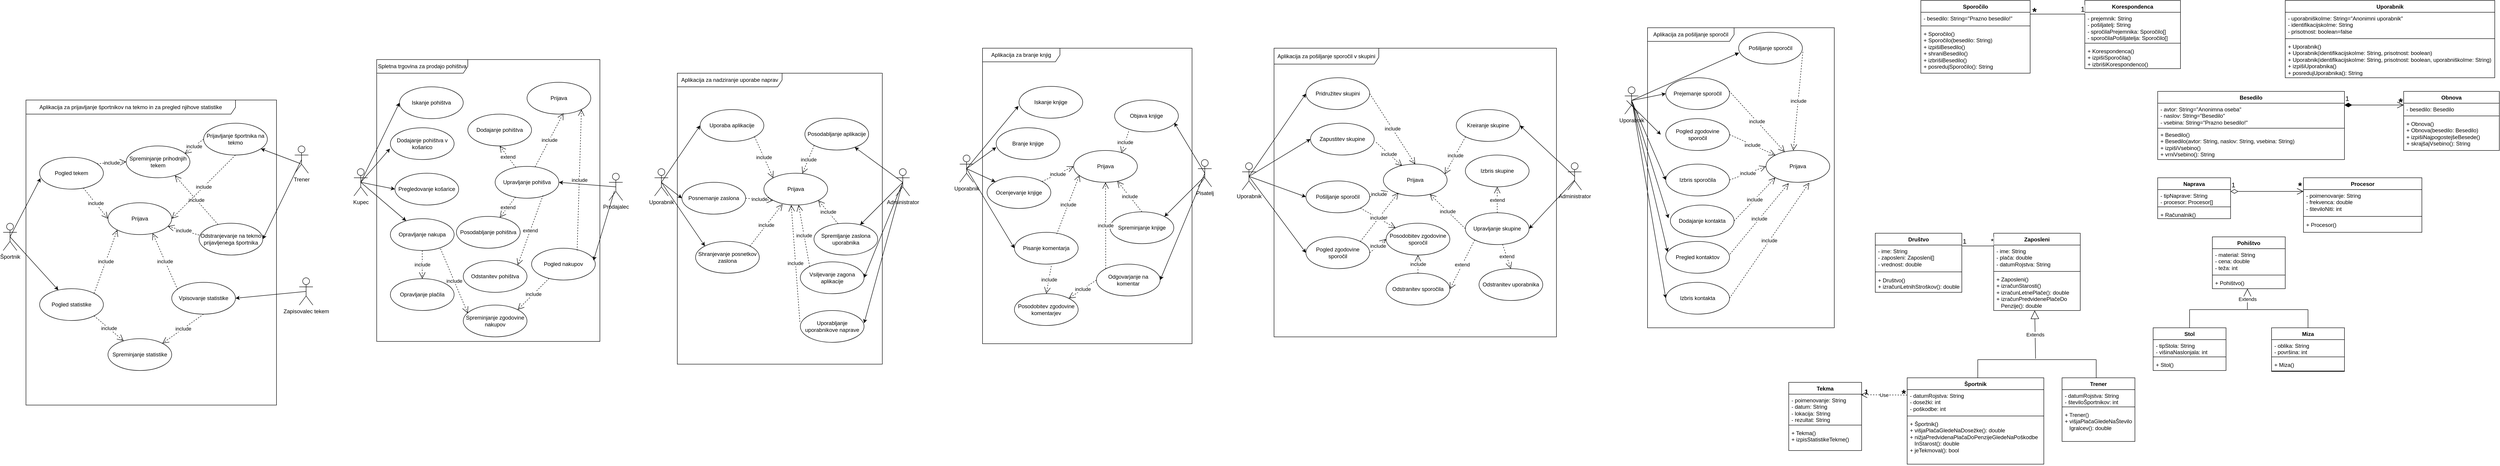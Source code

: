 <mxfile version="22.1.18" type="github">
  <diagram name="Page-1" id="e7e014a7-5840-1c2e-5031-d8a46d1fe8dd">
    <mxGraphModel dx="5783" dy="1191" grid="1" gridSize="10" guides="1" tooltips="1" connect="1" arrows="1" fold="1" page="1" pageScale="1" pageWidth="827" pageHeight="1169" background="none" math="0" shadow="0">
      <root>
        <mxCell id="0" />
        <mxCell id="1" parent="0" />
        <mxCell id="2Ut5ocH-LsbYLZYQ9y6n-55" value="Sporočilo" style="swimlane;fontStyle=1;align=center;verticalAlign=top;childLayout=stackLayout;horizontal=1;startSize=26;horizontalStack=0;resizeParent=1;resizeParentMax=0;resizeLast=0;collapsible=1;marginBottom=0;whiteSpace=wrap;html=1;" parent="1" vertex="1">
          <mxGeometry x="-480" y="40" width="240" height="160" as="geometry" />
        </mxCell>
        <mxCell id="2Ut5ocH-LsbYLZYQ9y6n-56" value="- besedilo: String=&quot;Prazno besedilo!&quot;" style="text;strokeColor=none;fillColor=none;align=left;verticalAlign=top;spacingLeft=4;spacingRight=4;overflow=hidden;rotatable=0;points=[[0,0.5],[1,0.5]];portConstraint=eastwest;whiteSpace=wrap;html=1;" parent="2Ut5ocH-LsbYLZYQ9y6n-55" vertex="1">
          <mxGeometry y="26" width="240" height="26" as="geometry" />
        </mxCell>
        <mxCell id="2Ut5ocH-LsbYLZYQ9y6n-57" value="" style="line;strokeWidth=1;fillColor=none;align=left;verticalAlign=middle;spacingTop=-1;spacingLeft=3;spacingRight=3;rotatable=0;labelPosition=right;points=[];portConstraint=eastwest;strokeColor=inherit;" parent="2Ut5ocH-LsbYLZYQ9y6n-55" vertex="1">
          <mxGeometry y="52" width="240" height="8" as="geometry" />
        </mxCell>
        <mxCell id="2Ut5ocH-LsbYLZYQ9y6n-58" value="+ Sporočilo()&lt;br&gt;+ Sporočilo(besedilo: String)&lt;br&gt;+ izpišiBesedilo()&lt;br&gt;+ shraniBesedilo()&lt;br&gt;+ izbrišiBesedilo()&lt;br&gt;+ posredujSporočilo(): String&lt;br&gt;&lt;span id=&quot;docs-internal-guid-d6e9b608-7fff-2b1b-9bd6-6f1874b1965f&quot;&gt;&lt;/span&gt;&lt;span id=&quot;docs-internal-guid-d6e9b608-7fff-2b1b-9bd6-6f1874b1965f&quot;&gt;&lt;/span&gt;&lt;span id=&quot;docs-internal-guid-d6e9b608-7fff-2b1b-9bd6-6f1874b1965f&quot;&gt;&lt;/span&gt;&lt;span id=&quot;docs-internal-guid-d6e9b608-7fff-2b1b-9bd6-6f1874b1965f&quot;&gt;&lt;/span&gt;&lt;span id=&quot;docs-internal-guid-d6e9b608-7fff-2b1b-9bd6-6f1874b1965f&quot;&gt;&lt;/span&gt;" style="text;strokeColor=none;fillColor=none;align=left;verticalAlign=top;spacingLeft=4;spacingRight=4;overflow=hidden;rotatable=0;points=[[0,0.5],[1,0.5]];portConstraint=eastwest;whiteSpace=wrap;html=1;" parent="2Ut5ocH-LsbYLZYQ9y6n-55" vertex="1">
          <mxGeometry y="60" width="240" height="100" as="geometry" />
        </mxCell>
        <mxCell id="uHNLdla4G0YN6rVvNCMQ-1" value="Uporabnik" style="swimlane;fontStyle=1;align=center;verticalAlign=top;childLayout=stackLayout;horizontal=1;startSize=26;horizontalStack=0;resizeParent=1;resizeParentMax=0;resizeLast=0;collapsible=1;marginBottom=0;whiteSpace=wrap;html=1;" parent="1" vertex="1">
          <mxGeometry x="320" y="40" width="460" height="170" as="geometry" />
        </mxCell>
        <mxCell id="uHNLdla4G0YN6rVvNCMQ-2" value="- uporabniškoIme: String=&quot;Anonimni uporabnik&quot;&lt;br&gt;- identifikacijskoIme: String&lt;br&gt;- prisotnost: boolean=false" style="text;strokeColor=none;fillColor=none;align=left;verticalAlign=top;spacingLeft=4;spacingRight=4;overflow=hidden;rotatable=0;points=[[0,0.5],[1,0.5]];portConstraint=eastwest;whiteSpace=wrap;html=1;" parent="uHNLdla4G0YN6rVvNCMQ-1" vertex="1">
          <mxGeometry y="26" width="460" height="54" as="geometry" />
        </mxCell>
        <mxCell id="uHNLdla4G0YN6rVvNCMQ-3" value="" style="line;strokeWidth=1;fillColor=none;align=left;verticalAlign=middle;spacingTop=-1;spacingLeft=3;spacingRight=3;rotatable=0;labelPosition=right;points=[];portConstraint=eastwest;strokeColor=inherit;" parent="uHNLdla4G0YN6rVvNCMQ-1" vertex="1">
          <mxGeometry y="80" width="460" height="8" as="geometry" />
        </mxCell>
        <mxCell id="uHNLdla4G0YN6rVvNCMQ-4" value="+ Uporabnik()&lt;br&gt;+ Uporabnik(identifikacijskoIme: String, prisotnost: boolean)&lt;br&gt;+ Uporabnik(identifikacijskoIme: String, prisotnost: boolean, uporabniškoIme: String)&lt;br&gt;+ izpišiUporabnika()&lt;br&gt;+ posredujUporabnika(): String" style="text;strokeColor=none;fillColor=none;align=left;verticalAlign=top;spacingLeft=4;spacingRight=4;overflow=hidden;rotatable=0;points=[[0,0.5],[1,0.5]];portConstraint=eastwest;whiteSpace=wrap;html=1;" parent="uHNLdla4G0YN6rVvNCMQ-1" vertex="1">
          <mxGeometry y="88" width="460" height="82" as="geometry" />
        </mxCell>
        <mxCell id="2gEArUe1M6GAnmezjM4J-1" value="Besedilo" style="swimlane;fontStyle=1;align=center;verticalAlign=top;childLayout=stackLayout;horizontal=1;startSize=26;horizontalStack=0;resizeParent=1;resizeParentMax=0;resizeLast=0;collapsible=1;marginBottom=0;whiteSpace=wrap;html=1;" parent="1" vertex="1">
          <mxGeometry x="40" y="240" width="410" height="150" as="geometry" />
        </mxCell>
        <mxCell id="2gEArUe1M6GAnmezjM4J-2" value="- avtor: String=&quot;Anonimna oseba&quot;&lt;br style=&quot;border-color: var(--border-color);&quot;&gt;- naslov: String=&quot;Besedilo&quot;&lt;br style=&quot;border-color: var(--border-color);&quot;&gt;- vsebina: String=&quot;Prazno besedilo!&quot;" style="text;strokeColor=none;fillColor=none;align=left;verticalAlign=top;spacingLeft=4;spacingRight=4;overflow=hidden;rotatable=0;points=[[0,0.5],[1,0.5]];portConstraint=eastwest;whiteSpace=wrap;html=1;" parent="2gEArUe1M6GAnmezjM4J-1" vertex="1">
          <mxGeometry y="26" width="410" height="54" as="geometry" />
        </mxCell>
        <mxCell id="2gEArUe1M6GAnmezjM4J-3" value="" style="line;strokeWidth=1;fillColor=none;align=left;verticalAlign=middle;spacingTop=-1;spacingLeft=3;spacingRight=3;rotatable=0;labelPosition=right;points=[];portConstraint=eastwest;strokeColor=inherit;" parent="2gEArUe1M6GAnmezjM4J-1" vertex="1">
          <mxGeometry y="80" width="410" height="2" as="geometry" />
        </mxCell>
        <mxCell id="2gEArUe1M6GAnmezjM4J-4" value="+ Besedilo()&lt;br style=&quot;border-color: var(--border-color);&quot;&gt;+ Besedilo(avtor: String, naslov: String, vsebina: String)&lt;br style=&quot;border-color: var(--border-color);&quot;&gt;+ izpišiVsebino()&lt;br style=&quot;border-color: var(--border-color);&quot;&gt;+ vrniVsebino(): String" style="text;strokeColor=none;fillColor=none;align=left;verticalAlign=top;spacingLeft=4;spacingRight=4;overflow=hidden;rotatable=0;points=[[0,0.5],[1,0.5]];portConstraint=eastwest;whiteSpace=wrap;html=1;" parent="2gEArUe1M6GAnmezjM4J-1" vertex="1">
          <mxGeometry y="82" width="410" height="68" as="geometry" />
        </mxCell>
        <mxCell id="2gEArUe1M6GAnmezjM4J-5" value="Obnova" style="swimlane;fontStyle=1;align=center;verticalAlign=top;childLayout=stackLayout;horizontal=1;startSize=26;horizontalStack=0;resizeParent=1;resizeParentMax=0;resizeLast=0;collapsible=1;marginBottom=0;whiteSpace=wrap;html=1;" parent="1" vertex="1">
          <mxGeometry x="580" y="240" width="210" height="130" as="geometry" />
        </mxCell>
        <mxCell id="2gEArUe1M6GAnmezjM4J-6" value="- besedilo: Besedilo" style="text;strokeColor=none;fillColor=none;align=left;verticalAlign=top;spacingLeft=4;spacingRight=4;overflow=hidden;rotatable=0;points=[[0,0.5],[1,0.5]];portConstraint=eastwest;whiteSpace=wrap;html=1;" parent="2gEArUe1M6GAnmezjM4J-5" vertex="1">
          <mxGeometry y="26" width="210" height="24" as="geometry" />
        </mxCell>
        <mxCell id="2gEArUe1M6GAnmezjM4J-7" value="" style="line;strokeWidth=1;fillColor=none;align=left;verticalAlign=middle;spacingTop=-1;spacingLeft=3;spacingRight=3;rotatable=0;labelPosition=right;points=[];portConstraint=eastwest;strokeColor=inherit;" parent="2gEArUe1M6GAnmezjM4J-5" vertex="1">
          <mxGeometry y="50" width="210" height="8" as="geometry" />
        </mxCell>
        <mxCell id="2gEArUe1M6GAnmezjM4J-8" value="+ Obnova()&lt;br&gt;+ Obnova(besedilo: Besedilo)&lt;br&gt;+ izpišiNajpogostejšeBesede()&lt;br&gt;+ skrajšajVsebino(): String" style="text;strokeColor=none;fillColor=none;align=left;verticalAlign=top;spacingLeft=4;spacingRight=4;overflow=hidden;rotatable=0;points=[[0,0.5],[1,0.5]];portConstraint=eastwest;whiteSpace=wrap;html=1;" parent="2gEArUe1M6GAnmezjM4J-5" vertex="1">
          <mxGeometry y="58" width="210" height="72" as="geometry" />
        </mxCell>
        <mxCell id="2gEArUe1M6GAnmezjM4J-11" value="&lt;font style=&quot;font-size: 15px;&quot;&gt;1&lt;/font&gt;" style="endArrow=open;html=1;endSize=12;startArrow=diamondThin;startSize=14;startFill=1;edgeStyle=orthogonalEdgeStyle;align=left;verticalAlign=bottom;rounded=0;" parent="1" edge="1">
          <mxGeometry x="-1" y="3" relative="1" as="geometry">
            <mxPoint x="450" y="270" as="sourcePoint" />
            <mxPoint x="580" y="270" as="targetPoint" />
            <mxPoint as="offset" />
          </mxGeometry>
        </mxCell>
        <mxCell id="2gEArUe1M6GAnmezjM4J-12" value="Naprava" style="swimlane;fontStyle=1;align=center;verticalAlign=top;childLayout=stackLayout;horizontal=1;startSize=26;horizontalStack=0;resizeParent=1;resizeParentMax=0;resizeLast=0;collapsible=1;marginBottom=0;whiteSpace=wrap;html=1;" parent="1" vertex="1">
          <mxGeometry x="40" y="430" width="160" height="90" as="geometry" />
        </mxCell>
        <mxCell id="2gEArUe1M6GAnmezjM4J-13" value="- tipNaprave: String&lt;br&gt;- procesor: Procesor[]" style="text;strokeColor=none;fillColor=none;align=left;verticalAlign=top;spacingLeft=4;spacingRight=4;overflow=hidden;rotatable=0;points=[[0,0.5],[1,0.5]];portConstraint=eastwest;whiteSpace=wrap;html=1;" parent="2gEArUe1M6GAnmezjM4J-12" vertex="1">
          <mxGeometry y="26" width="160" height="34" as="geometry" />
        </mxCell>
        <mxCell id="2gEArUe1M6GAnmezjM4J-14" value="" style="line;strokeWidth=1;fillColor=none;align=left;verticalAlign=middle;spacingTop=-1;spacingLeft=3;spacingRight=3;rotatable=0;labelPosition=right;points=[];portConstraint=eastwest;strokeColor=inherit;" parent="2gEArUe1M6GAnmezjM4J-12" vertex="1">
          <mxGeometry y="60" width="160" height="8" as="geometry" />
        </mxCell>
        <mxCell id="2gEArUe1M6GAnmezjM4J-15" value="+ Računalnik()" style="text;strokeColor=none;fillColor=none;align=left;verticalAlign=top;spacingLeft=4;spacingRight=4;overflow=hidden;rotatable=0;points=[[0,0.5],[1,0.5]];portConstraint=eastwest;whiteSpace=wrap;html=1;" parent="2gEArUe1M6GAnmezjM4J-12" vertex="1">
          <mxGeometry y="68" width="160" height="22" as="geometry" />
        </mxCell>
        <mxCell id="2gEArUe1M6GAnmezjM4J-16" value="Procesor" style="swimlane;fontStyle=1;align=center;verticalAlign=top;childLayout=stackLayout;horizontal=1;startSize=26;horizontalStack=0;resizeParent=1;resizeParentMax=0;resizeLast=0;collapsible=1;marginBottom=0;whiteSpace=wrap;html=1;" parent="1" vertex="1">
          <mxGeometry x="360" y="430" width="260" height="120" as="geometry" />
        </mxCell>
        <mxCell id="2gEArUe1M6GAnmezjM4J-17" value="- poimenovanje: String&lt;br&gt;- frekvenca: double&lt;br&gt;- številoNiti: int" style="text;strokeColor=none;fillColor=none;align=left;verticalAlign=top;spacingLeft=4;spacingRight=4;overflow=hidden;rotatable=0;points=[[0,0.5],[1,0.5]];portConstraint=eastwest;whiteSpace=wrap;html=1;" parent="2gEArUe1M6GAnmezjM4J-16" vertex="1">
          <mxGeometry y="26" width="260" height="54" as="geometry" />
        </mxCell>
        <mxCell id="2gEArUe1M6GAnmezjM4J-18" value="" style="line;strokeWidth=1;fillColor=none;align=left;verticalAlign=middle;spacingTop=-1;spacingLeft=3;spacingRight=3;rotatable=0;labelPosition=right;points=[];portConstraint=eastwest;strokeColor=inherit;" parent="2gEArUe1M6GAnmezjM4J-16" vertex="1">
          <mxGeometry y="80" width="260" height="10" as="geometry" />
        </mxCell>
        <mxCell id="2gEArUe1M6GAnmezjM4J-19" value="+ Procesor()" style="text;strokeColor=none;fillColor=none;align=left;verticalAlign=top;spacingLeft=4;spacingRight=4;overflow=hidden;rotatable=0;points=[[0,0.5],[1,0.5]];portConstraint=eastwest;whiteSpace=wrap;html=1;" parent="2gEArUe1M6GAnmezjM4J-16" vertex="1">
          <mxGeometry y="90" width="260" height="30" as="geometry" />
        </mxCell>
        <mxCell id="2gEArUe1M6GAnmezjM4J-21" value="&lt;font style=&quot;font-size: 15px;&quot;&gt;1&lt;/font&gt;" style="endArrow=open;html=1;endSize=12;startArrow=diamondThin;startSize=14;startFill=0;edgeStyle=orthogonalEdgeStyle;align=left;verticalAlign=bottom;rounded=0;" parent="1" edge="1">
          <mxGeometry x="-1" y="3" relative="1" as="geometry">
            <mxPoint x="200" y="460" as="sourcePoint" />
            <mxPoint x="360" y="460" as="targetPoint" />
          </mxGeometry>
        </mxCell>
        <mxCell id="2gEArUe1M6GAnmezjM4J-22" value="Stol" style="swimlane;fontStyle=1;align=center;verticalAlign=top;childLayout=stackLayout;horizontal=1;startSize=26;horizontalStack=0;resizeParent=1;resizeParentMax=0;resizeLast=0;collapsible=1;marginBottom=0;whiteSpace=wrap;html=1;" parent="1" vertex="1">
          <mxGeometry x="30" y="760" width="160" height="94" as="geometry" />
        </mxCell>
        <mxCell id="2gEArUe1M6GAnmezjM4J-23" value="- tipStola: String&lt;br style=&quot;border-color: var(--border-color);&quot;&gt;- višinaNaslonjala: int" style="text;strokeColor=none;fillColor=none;align=left;verticalAlign=top;spacingLeft=4;spacingRight=4;overflow=hidden;rotatable=0;points=[[0,0.5],[1,0.5]];portConstraint=eastwest;whiteSpace=wrap;html=1;" parent="2gEArUe1M6GAnmezjM4J-22" vertex="1">
          <mxGeometry y="26" width="160" height="34" as="geometry" />
        </mxCell>
        <mxCell id="2gEArUe1M6GAnmezjM4J-24" value="" style="line;strokeWidth=1;fillColor=none;align=left;verticalAlign=middle;spacingTop=-1;spacingLeft=3;spacingRight=3;rotatable=0;labelPosition=right;points=[];portConstraint=eastwest;strokeColor=inherit;" parent="2gEArUe1M6GAnmezjM4J-22" vertex="1">
          <mxGeometry y="60" width="160" height="8" as="geometry" />
        </mxCell>
        <mxCell id="2gEArUe1M6GAnmezjM4J-25" value="+ Stol()" style="text;strokeColor=none;fillColor=none;align=left;verticalAlign=top;spacingLeft=4;spacingRight=4;overflow=hidden;rotatable=0;points=[[0,0.5],[1,0.5]];portConstraint=eastwest;whiteSpace=wrap;html=1;" parent="2gEArUe1M6GAnmezjM4J-22" vertex="1">
          <mxGeometry y="68" width="160" height="26" as="geometry" />
        </mxCell>
        <mxCell id="2gEArUe1M6GAnmezjM4J-26" value="Miza" style="swimlane;fontStyle=1;align=center;verticalAlign=top;childLayout=stackLayout;horizontal=1;startSize=26;horizontalStack=0;resizeParent=1;resizeParentMax=0;resizeLast=0;collapsible=1;marginBottom=0;whiteSpace=wrap;html=1;" parent="1" vertex="1">
          <mxGeometry x="290" y="760" width="160" height="96" as="geometry" />
        </mxCell>
        <mxCell id="2gEArUe1M6GAnmezjM4J-27" value="- oblika: String&lt;br&gt;- površina: int" style="text;strokeColor=none;fillColor=none;align=left;verticalAlign=top;spacingLeft=4;spacingRight=4;overflow=hidden;rotatable=0;points=[[0,0.5],[1,0.5]];portConstraint=eastwest;whiteSpace=wrap;html=1;" parent="2gEArUe1M6GAnmezjM4J-26" vertex="1">
          <mxGeometry y="26" width="160" height="34" as="geometry" />
        </mxCell>
        <mxCell id="2gEArUe1M6GAnmezjM4J-28" value="" style="line;strokeWidth=1;fillColor=none;align=left;verticalAlign=middle;spacingTop=-1;spacingLeft=3;spacingRight=3;rotatable=0;labelPosition=right;points=[];portConstraint=eastwest;strokeColor=inherit;" parent="2gEArUe1M6GAnmezjM4J-26" vertex="1">
          <mxGeometry y="60" width="160" height="8" as="geometry" />
        </mxCell>
        <mxCell id="2gEArUe1M6GAnmezjM4J-29" value="+ Miza()" style="text;strokeColor=none;fillColor=none;align=left;verticalAlign=top;spacingLeft=4;spacingRight=4;overflow=hidden;rotatable=0;points=[[0,0.5],[1,0.5]];portConstraint=eastwest;whiteSpace=wrap;html=1;" parent="2gEArUe1M6GAnmezjM4J-26" vertex="1">
          <mxGeometry y="68" width="160" height="26" as="geometry" />
        </mxCell>
        <mxCell id="2gEArUe1M6GAnmezjM4J-48" value="" style="line;strokeWidth=1;fillColor=none;align=left;verticalAlign=middle;spacingTop=-1;spacingLeft=3;spacingRight=3;rotatable=0;labelPosition=right;points=[];portConstraint=eastwest;strokeColor=inherit;" parent="2gEArUe1M6GAnmezjM4J-26" vertex="1">
          <mxGeometry y="94" width="160" height="2" as="geometry" />
        </mxCell>
        <mxCell id="2gEArUe1M6GAnmezjM4J-30" value="Pohištvo" style="swimlane;fontStyle=1;align=center;verticalAlign=top;childLayout=stackLayout;horizontal=1;startSize=26;horizontalStack=0;resizeParent=1;resizeParentMax=0;resizeLast=0;collapsible=1;marginBottom=0;whiteSpace=wrap;html=1;" parent="1" vertex="1">
          <mxGeometry x="160" y="560" width="160" height="114" as="geometry" />
        </mxCell>
        <mxCell id="2gEArUe1M6GAnmezjM4J-31" value="- material: String&lt;br&gt;- cena: double&lt;br&gt;- teža: int" style="text;strokeColor=none;fillColor=none;align=left;verticalAlign=top;spacingLeft=4;spacingRight=4;overflow=hidden;rotatable=0;points=[[0,0.5],[1,0.5]];portConstraint=eastwest;whiteSpace=wrap;html=1;" parent="2gEArUe1M6GAnmezjM4J-30" vertex="1">
          <mxGeometry y="26" width="160" height="54" as="geometry" />
        </mxCell>
        <mxCell id="2gEArUe1M6GAnmezjM4J-32" value="" style="line;strokeWidth=1;fillColor=none;align=left;verticalAlign=middle;spacingTop=-1;spacingLeft=3;spacingRight=3;rotatable=0;labelPosition=right;points=[];portConstraint=eastwest;strokeColor=inherit;" parent="2gEArUe1M6GAnmezjM4J-30" vertex="1">
          <mxGeometry y="80" width="160" height="8" as="geometry" />
        </mxCell>
        <mxCell id="2gEArUe1M6GAnmezjM4J-33" value="+ Pohištvo()" style="text;strokeColor=none;fillColor=none;align=left;verticalAlign=top;spacingLeft=4;spacingRight=4;overflow=hidden;rotatable=0;points=[[0,0.5],[1,0.5]];portConstraint=eastwest;whiteSpace=wrap;html=1;" parent="2gEArUe1M6GAnmezjM4J-30" vertex="1">
          <mxGeometry y="88" width="160" height="26" as="geometry" />
        </mxCell>
        <mxCell id="2gEArUe1M6GAnmezjM4J-35" value="Extends" style="endArrow=block;endSize=16;endFill=0;html=1;rounded=0;exitX=0.488;exitY=0.48;exitDx=0;exitDy=0;exitPerimeter=0;" parent="1" source="2gEArUe1M6GAnmezjM4J-36" edge="1">
          <mxGeometry width="160" relative="1" as="geometry">
            <mxPoint x="241" y="723" as="sourcePoint" />
            <mxPoint x="237" y="674" as="targetPoint" />
          </mxGeometry>
        </mxCell>
        <mxCell id="2gEArUe1M6GAnmezjM4J-36" value="" style="line;strokeWidth=1;fillColor=none;align=left;verticalAlign=middle;spacingTop=-1;spacingLeft=3;spacingRight=3;rotatable=0;labelPosition=right;points=[];portConstraint=eastwest;strokeColor=inherit;" parent="1" vertex="1">
          <mxGeometry x="110" y="700" width="260" height="40" as="geometry" />
        </mxCell>
        <mxCell id="2gEArUe1M6GAnmezjM4J-65" value="Tekma" style="swimlane;fontStyle=1;align=center;verticalAlign=top;childLayout=stackLayout;horizontal=1;startSize=26;horizontalStack=0;resizeParent=1;resizeParentMax=0;resizeLast=0;collapsible=1;marginBottom=0;whiteSpace=wrap;html=1;" parent="1" vertex="1">
          <mxGeometry x="-770" y="880" width="160" height="150" as="geometry" />
        </mxCell>
        <mxCell id="2gEArUe1M6GAnmezjM4J-66" value="- poimenovanje: String&lt;br&gt;- datum: String&lt;br&gt;- lokacija: String&lt;br&gt;- rezultat: String" style="text;strokeColor=none;fillColor=none;align=left;verticalAlign=top;spacingLeft=4;spacingRight=4;overflow=hidden;rotatable=0;points=[[0,0.5],[1,0.5]];portConstraint=eastwest;whiteSpace=wrap;html=1;" parent="2gEArUe1M6GAnmezjM4J-65" vertex="1">
          <mxGeometry y="26" width="160" height="64" as="geometry" />
        </mxCell>
        <mxCell id="2gEArUe1M6GAnmezjM4J-67" value="" style="line;strokeWidth=1;fillColor=none;align=left;verticalAlign=middle;spacingTop=-1;spacingLeft=3;spacingRight=3;rotatable=0;labelPosition=right;points=[];portConstraint=eastwest;strokeColor=inherit;" parent="2gEArUe1M6GAnmezjM4J-65" vertex="1">
          <mxGeometry y="90" width="160" height="8" as="geometry" />
        </mxCell>
        <mxCell id="2gEArUe1M6GAnmezjM4J-68" value="+ Tekma()&lt;br&gt;+ izpisStatistikeTekme()" style="text;strokeColor=none;fillColor=none;align=left;verticalAlign=top;spacingLeft=4;spacingRight=4;overflow=hidden;rotatable=0;points=[[0,0.5],[1,0.5]];portConstraint=eastwest;whiteSpace=wrap;html=1;" parent="2gEArUe1M6GAnmezjM4J-65" vertex="1">
          <mxGeometry y="98" width="160" height="52" as="geometry" />
        </mxCell>
        <mxCell id="2gEArUe1M6GAnmezjM4J-69" value="Trener" style="swimlane;fontStyle=1;align=center;verticalAlign=top;childLayout=stackLayout;horizontal=1;startSize=26;horizontalStack=0;resizeParent=1;resizeParentMax=0;resizeLast=0;collapsible=1;marginBottom=0;whiteSpace=wrap;html=1;" parent="1" vertex="1">
          <mxGeometry x="-170" y="870" width="160" height="140" as="geometry" />
        </mxCell>
        <mxCell id="2gEArUe1M6GAnmezjM4J-70" value="- datumRojstva: String&lt;br&gt;- številoŠportnikov: int" style="text;strokeColor=none;fillColor=none;align=left;verticalAlign=top;spacingLeft=4;spacingRight=4;overflow=hidden;rotatable=0;points=[[0,0.5],[1,0.5]];portConstraint=eastwest;whiteSpace=wrap;html=1;" parent="2gEArUe1M6GAnmezjM4J-69" vertex="1">
          <mxGeometry y="26" width="160" height="34" as="geometry" />
        </mxCell>
        <mxCell id="2gEArUe1M6GAnmezjM4J-71" value="" style="line;strokeWidth=1;fillColor=none;align=left;verticalAlign=middle;spacingTop=-1;spacingLeft=3;spacingRight=3;rotatable=0;labelPosition=right;points=[];portConstraint=eastwest;strokeColor=inherit;" parent="2gEArUe1M6GAnmezjM4J-69" vertex="1">
          <mxGeometry y="60" width="160" height="8" as="geometry" />
        </mxCell>
        <mxCell id="2gEArUe1M6GAnmezjM4J-72" value="+ Trener()&lt;br&gt;+ višjaPlačaGledeNaŠtevilo&lt;br&gt;&amp;nbsp; &amp;nbsp;Igralcev(): double" style="text;strokeColor=none;fillColor=none;align=left;verticalAlign=top;spacingLeft=4;spacingRight=4;overflow=hidden;rotatable=0;points=[[0,0.5],[1,0.5]];portConstraint=eastwest;whiteSpace=wrap;html=1;" parent="2gEArUe1M6GAnmezjM4J-69" vertex="1">
          <mxGeometry y="68" width="160" height="72" as="geometry" />
        </mxCell>
        <mxCell id="2gEArUe1M6GAnmezjM4J-73" value="Društvo" style="swimlane;fontStyle=1;align=center;verticalAlign=top;childLayout=stackLayout;horizontal=1;startSize=26;horizontalStack=0;resizeParent=1;resizeParentMax=0;resizeLast=0;collapsible=1;marginBottom=0;whiteSpace=wrap;html=1;" parent="1" vertex="1">
          <mxGeometry x="-580" y="552" width="190" height="130" as="geometry" />
        </mxCell>
        <mxCell id="2gEArUe1M6GAnmezjM4J-74" value="- ime: String&lt;br&gt;- zaposleni: Zaposleni[]&lt;br&gt;- vrednost: double" style="text;strokeColor=none;fillColor=none;align=left;verticalAlign=top;spacingLeft=4;spacingRight=4;overflow=hidden;rotatable=0;points=[[0,0.5],[1,0.5]];portConstraint=eastwest;whiteSpace=wrap;html=1;" parent="2gEArUe1M6GAnmezjM4J-73" vertex="1">
          <mxGeometry y="26" width="190" height="54" as="geometry" />
        </mxCell>
        <mxCell id="2gEArUe1M6GAnmezjM4J-75" value="" style="line;strokeWidth=1;fillColor=none;align=left;verticalAlign=middle;spacingTop=-1;spacingLeft=3;spacingRight=3;rotatable=0;labelPosition=right;points=[];portConstraint=eastwest;strokeColor=inherit;" parent="2gEArUe1M6GAnmezjM4J-73" vertex="1">
          <mxGeometry y="80" width="190" height="10" as="geometry" />
        </mxCell>
        <mxCell id="2gEArUe1M6GAnmezjM4J-76" value="+ Društvo()&lt;br&gt;+ izračunLetnihStroškov(): double" style="text;strokeColor=none;fillColor=none;align=left;verticalAlign=top;spacingLeft=4;spacingRight=4;overflow=hidden;rotatable=0;points=[[0,0.5],[1,0.5]];portConstraint=eastwest;whiteSpace=wrap;html=1;" parent="2gEArUe1M6GAnmezjM4J-73" vertex="1">
          <mxGeometry y="90" width="190" height="40" as="geometry" />
        </mxCell>
        <mxCell id="2gEArUe1M6GAnmezjM4J-77" value="Športnik" style="swimlane;fontStyle=1;align=center;verticalAlign=top;childLayout=stackLayout;horizontal=1;startSize=26;horizontalStack=0;resizeParent=1;resizeParentMax=0;resizeLast=0;collapsible=1;marginBottom=0;whiteSpace=wrap;html=1;" parent="1" vertex="1">
          <mxGeometry x="-510" y="870" width="300" height="190" as="geometry" />
        </mxCell>
        <mxCell id="2gEArUe1M6GAnmezjM4J-78" value="- datumRojstva: String&lt;br&gt;- dosežki: int&lt;br&gt;- poškodbe: int" style="text;strokeColor=none;fillColor=none;align=left;verticalAlign=top;spacingLeft=4;spacingRight=4;overflow=hidden;rotatable=0;points=[[0,0.5],[1,0.5]];portConstraint=eastwest;whiteSpace=wrap;html=1;" parent="2gEArUe1M6GAnmezjM4J-77" vertex="1">
          <mxGeometry y="26" width="300" height="54" as="geometry" />
        </mxCell>
        <mxCell id="2gEArUe1M6GAnmezjM4J-79" value="" style="line;strokeWidth=1;fillColor=none;align=left;verticalAlign=middle;spacingTop=-1;spacingLeft=3;spacingRight=3;rotatable=0;labelPosition=right;points=[];portConstraint=eastwest;strokeColor=inherit;" parent="2gEArUe1M6GAnmezjM4J-77" vertex="1">
          <mxGeometry y="80" width="300" height="8" as="geometry" />
        </mxCell>
        <mxCell id="2gEArUe1M6GAnmezjM4J-80" value="+ Športnik()&lt;br&gt;+ višjaPlačaGledeNaDosežke(): double&lt;br&gt;+ nižjaPredvidenaPlačaDoPenzijeGledeNaPoškodbe&lt;br&gt;&amp;nbsp; &amp;nbsp;InStarost(): double&lt;br&gt;+ jeTekmoval(): bool" style="text;strokeColor=none;fillColor=none;align=left;verticalAlign=top;spacingLeft=4;spacingRight=4;overflow=hidden;rotatable=0;points=[[0,0.5],[1,0.5]];portConstraint=eastwest;whiteSpace=wrap;html=1;" parent="2gEArUe1M6GAnmezjM4J-77" vertex="1">
          <mxGeometry y="88" width="300" height="102" as="geometry" />
        </mxCell>
        <mxCell id="2gEArUe1M6GAnmezjM4J-81" value="Zaposleni" style="swimlane;fontStyle=1;align=center;verticalAlign=top;childLayout=stackLayout;horizontal=1;startSize=26;horizontalStack=0;resizeParent=1;resizeParentMax=0;resizeLast=0;collapsible=1;marginBottom=0;whiteSpace=wrap;html=1;" parent="1" vertex="1">
          <mxGeometry x="-320" y="552" width="190" height="170" as="geometry" />
        </mxCell>
        <mxCell id="2gEArUe1M6GAnmezjM4J-82" value="- ime: String&lt;br&gt;- plača: double&lt;br&gt;- datumRojstva: String" style="text;strokeColor=none;fillColor=none;align=left;verticalAlign=top;spacingLeft=4;spacingRight=4;overflow=hidden;rotatable=0;points=[[0,0.5],[1,0.5]];portConstraint=eastwest;whiteSpace=wrap;html=1;" parent="2gEArUe1M6GAnmezjM4J-81" vertex="1">
          <mxGeometry y="26" width="190" height="54" as="geometry" />
        </mxCell>
        <mxCell id="2gEArUe1M6GAnmezjM4J-83" value="" style="line;strokeWidth=1;fillColor=none;align=left;verticalAlign=middle;spacingTop=-1;spacingLeft=3;spacingRight=3;rotatable=0;labelPosition=right;points=[];portConstraint=eastwest;strokeColor=inherit;" parent="2gEArUe1M6GAnmezjM4J-81" vertex="1">
          <mxGeometry y="80" width="190" height="8" as="geometry" />
        </mxCell>
        <mxCell id="2gEArUe1M6GAnmezjM4J-84" value="+ Zaposleni()&lt;br&gt;+ izračunStarosti()&lt;br&gt;+ izračunLetnePlače(): double&lt;br&gt;+ izračunPredvidenePlačeDo&lt;br&gt;&amp;nbsp; &amp;nbsp;Penzije(): double" style="text;strokeColor=none;fillColor=none;align=left;verticalAlign=top;spacingLeft=4;spacingRight=4;overflow=hidden;rotatable=0;points=[[0,0.5],[1,0.5]];portConstraint=eastwest;whiteSpace=wrap;html=1;" parent="2gEArUe1M6GAnmezjM4J-81" vertex="1">
          <mxGeometry y="88" width="190" height="82" as="geometry" />
        </mxCell>
        <mxCell id="2gEArUe1M6GAnmezjM4J-92" value="" style="endArrow=none;html=1;rounded=0;" parent="1" edge="1">
          <mxGeometry width="50" height="50" relative="1" as="geometry">
            <mxPoint x="110" y="760" as="sourcePoint" />
            <mxPoint x="110" y="720" as="targetPoint" />
            <Array as="points">
              <mxPoint x="110" y="750" />
            </Array>
          </mxGeometry>
        </mxCell>
        <mxCell id="2gEArUe1M6GAnmezjM4J-93" value="" style="endArrow=none;html=1;rounded=0;exitX=0.5;exitY=0;exitDx=0;exitDy=0;" parent="1" source="2gEArUe1M6GAnmezjM4J-26" edge="1">
          <mxGeometry width="50" height="50" relative="1" as="geometry">
            <mxPoint x="320" y="770" as="sourcePoint" />
            <mxPoint x="370" y="720" as="targetPoint" />
          </mxGeometry>
        </mxCell>
        <mxCell id="2gEArUe1M6GAnmezjM4J-94" value="Use" style="endArrow=open;endSize=12;dashed=1;html=1;rounded=0;entryX=0.989;entryY=0.019;entryDx=0;entryDy=0;entryPerimeter=0;exitX=0;exitY=0.222;exitDx=0;exitDy=0;exitPerimeter=0;" parent="1" source="2gEArUe1M6GAnmezjM4J-78" target="2gEArUe1M6GAnmezjM4J-66" edge="1">
          <mxGeometry width="160" relative="1" as="geometry">
            <mxPoint x="330" y="950" as="sourcePoint" />
            <mxPoint x="460" y="1030" as="targetPoint" />
          </mxGeometry>
        </mxCell>
        <mxCell id="2gEArUe1M6GAnmezjM4J-96" value="" style="endArrow=none;html=1;edgeStyle=orthogonalEdgeStyle;rounded=0;" parent="1" edge="1">
          <mxGeometry relative="1" as="geometry">
            <mxPoint x="-390" y="580" as="sourcePoint" />
            <mxPoint x="-320" y="580" as="targetPoint" />
          </mxGeometry>
        </mxCell>
        <mxCell id="2gEArUe1M6GAnmezjM4J-97" value="1" style="edgeLabel;resizable=0;html=1;align=left;verticalAlign=bottom;fontSize=15;" parent="2gEArUe1M6GAnmezjM4J-96" connectable="0" vertex="1">
          <mxGeometry x="-1" relative="1" as="geometry" />
        </mxCell>
        <mxCell id="2gEArUe1M6GAnmezjM4J-98" value="*" style="edgeLabel;resizable=0;html=1;align=right;verticalAlign=bottom;fontSize=16;" parent="2gEArUe1M6GAnmezjM4J-96" connectable="0" vertex="1">
          <mxGeometry x="1" relative="1" as="geometry">
            <mxPoint as="offset" />
          </mxGeometry>
        </mxCell>
        <mxCell id="fZB4gKZkUhTk_KBpOeDd-1" value="Korespondenca" style="swimlane;fontStyle=1;align=center;verticalAlign=top;childLayout=stackLayout;horizontal=1;startSize=26;horizontalStack=0;resizeParent=1;resizeParentMax=0;resizeLast=0;collapsible=1;marginBottom=0;whiteSpace=wrap;html=1;" parent="1" vertex="1">
          <mxGeometry x="-120" y="40" width="210" height="150" as="geometry">
            <mxRectangle x="-120" y="40" width="130" height="30" as="alternateBounds" />
          </mxGeometry>
        </mxCell>
        <mxCell id="fZB4gKZkUhTk_KBpOeDd-2" value="- prejemnik: String&lt;br&gt;- pošiljatelj: String&lt;br&gt;- spročilaPrejemnika: Sporočilo[]&lt;br&gt;- sporočilaPošiljatelja: Sporočilo[]" style="text;strokeColor=none;fillColor=none;align=left;verticalAlign=top;spacingLeft=4;spacingRight=4;overflow=hidden;rotatable=0;points=[[0,0.5],[1,0.5]];portConstraint=eastwest;whiteSpace=wrap;html=1;" parent="fZB4gKZkUhTk_KBpOeDd-1" vertex="1">
          <mxGeometry y="26" width="210" height="64" as="geometry" />
        </mxCell>
        <mxCell id="fZB4gKZkUhTk_KBpOeDd-3" value="" style="line;strokeWidth=1;fillColor=none;align=left;verticalAlign=middle;spacingTop=-1;spacingLeft=3;spacingRight=3;rotatable=0;labelPosition=right;points=[];portConstraint=eastwest;strokeColor=inherit;" parent="fZB4gKZkUhTk_KBpOeDd-1" vertex="1">
          <mxGeometry y="90" width="210" height="8" as="geometry" />
        </mxCell>
        <mxCell id="fZB4gKZkUhTk_KBpOeDd-4" value="+ Korespondenca()&lt;br&gt;+ izpišiSporočila()&lt;br&gt;+ izbrišiKorespondenco()" style="text;strokeColor=none;fillColor=none;align=left;verticalAlign=top;spacingLeft=4;spacingRight=4;overflow=hidden;rotatable=0;points=[[0,0.5],[1,0.5]];portConstraint=eastwest;whiteSpace=wrap;html=1;" parent="fZB4gKZkUhTk_KBpOeDd-1" vertex="1">
          <mxGeometry y="98" width="210" height="52" as="geometry" />
        </mxCell>
        <mxCell id="fZB4gKZkUhTk_KBpOeDd-16" value="*" style="text;strokeColor=none;fillColor=none;html=1;fontSize=24;fontStyle=1;verticalAlign=middle;align=center;" parent="1" vertex="1">
          <mxGeometry x="553" y="259" width="40" height="10" as="geometry" />
        </mxCell>
        <mxCell id="fZB4gKZkUhTk_KBpOeDd-20" value="*" style="text;strokeColor=none;fillColor=none;html=1;fontSize=24;fontStyle=1;verticalAlign=middle;align=center;" parent="1" vertex="1">
          <mxGeometry x="-266" y="55" width="70" height="20" as="geometry" />
        </mxCell>
        <mxCell id="fZB4gKZkUhTk_KBpOeDd-21" value="&lt;font style=&quot;font-size: 21px;&quot;&gt;*&lt;/font&gt;" style="text;strokeColor=none;fillColor=none;html=1;fontSize=21;fontStyle=1;verticalAlign=middle;align=center;" parent="1" vertex="1">
          <mxGeometry x="312" y="437" width="80" height="20" as="geometry" />
        </mxCell>
        <mxCell id="fZB4gKZkUhTk_KBpOeDd-22" value="Extends" style="endArrow=block;endSize=16;endFill=0;html=1;rounded=0;entryX=0.511;entryY=1.037;entryDx=0;entryDy=0;entryPerimeter=0;exitX=0.488;exitY=0.45;exitDx=0;exitDy=0;exitPerimeter=0;" parent="1" source="fZB4gKZkUhTk_KBpOeDd-29" edge="1">
          <mxGeometry width="160" relative="1" as="geometry">
            <mxPoint x="-229.98" y="826.97" as="sourcePoint" />
            <mxPoint x="-230.0" y="722.004" as="targetPoint" />
            <Array as="points" />
          </mxGeometry>
        </mxCell>
        <mxCell id="fZB4gKZkUhTk_KBpOeDd-29" value="" style="line;strokeWidth=1;fillColor=none;align=left;verticalAlign=middle;spacingTop=-1;spacingLeft=3;spacingRight=3;rotatable=0;labelPosition=right;points=[];portConstraint=eastwest;strokeColor=inherit;" parent="1" vertex="1">
          <mxGeometry x="-355" y="810" width="260" height="40" as="geometry" />
        </mxCell>
        <mxCell id="fZB4gKZkUhTk_KBpOeDd-30" value="" style="endArrow=none;html=1;rounded=0;" parent="1" edge="1">
          <mxGeometry width="50" height="50" relative="1" as="geometry">
            <mxPoint x="-95" y="870" as="sourcePoint" />
            <mxPoint x="-95" y="830" as="targetPoint" />
            <Array as="points">
              <mxPoint x="-95" y="860" />
              <mxPoint x="-95" y="840" />
            </Array>
          </mxGeometry>
        </mxCell>
        <mxCell id="fZB4gKZkUhTk_KBpOeDd-31" value="" style="endArrow=none;html=1;rounded=0;" parent="1" edge="1">
          <mxGeometry width="50" height="50" relative="1" as="geometry">
            <mxPoint x="-355" y="870" as="sourcePoint" />
            <mxPoint x="-355" y="830" as="targetPoint" />
            <Array as="points">
              <mxPoint x="-355" y="860" />
            </Array>
          </mxGeometry>
        </mxCell>
        <mxCell id="fZB4gKZkUhTk_KBpOeDd-33" value="1" style="text;strokeColor=none;fillColor=none;html=1;fontSize=15;fontStyle=1;verticalAlign=middle;align=center;" parent="1" vertex="1">
          <mxGeometry x="-650" y="880" width="100" height="40" as="geometry" />
        </mxCell>
        <mxCell id="fZB4gKZkUhTk_KBpOeDd-34" value="*" style="text;strokeColor=none;fillColor=none;html=1;fontSize=24;fontStyle=1;verticalAlign=middle;align=center;" parent="1" vertex="1">
          <mxGeometry x="-568" y="885" width="100" height="40" as="geometry" />
        </mxCell>
        <mxCell id="fZB4gKZkUhTk_KBpOeDd-37" value="" style="endArrow=none;html=1;edgeStyle=orthogonalEdgeStyle;rounded=0;" parent="1" edge="1">
          <mxGeometry relative="1" as="geometry">
            <mxPoint x="-240" y="70" as="sourcePoint" />
            <mxPoint x="-120" y="70" as="targetPoint" />
          </mxGeometry>
        </mxCell>
        <mxCell id="fZB4gKZkUhTk_KBpOeDd-39" value="1" style="edgeLabel;resizable=0;html=1;align=right;verticalAlign=bottom;fontSize=16;" parent="fZB4gKZkUhTk_KBpOeDd-37" connectable="0" vertex="1">
          <mxGeometry x="1" relative="1" as="geometry" />
        </mxCell>
        <mxCell id="f1alrMpiOP8TgAl8C-f4-1" value="Uporabnik" style="shape=umlActor;verticalLabelPosition=bottom;verticalAlign=top;html=1;fontFamily=Helvetica;spacingLeft=0;" vertex="1" parent="1">
          <mxGeometry x="-1130" y="230" width="30" height="60" as="geometry" />
        </mxCell>
        <mxCell id="f1alrMpiOP8TgAl8C-f4-2" value="Aplikacija za pošiljanje sporočil" style="shape=umlFrame;whiteSpace=wrap;html=1;pointerEvents=0;width=190;height=30;" vertex="1" parent="1">
          <mxGeometry x="-1080" y="100" width="410" height="660" as="geometry" />
        </mxCell>
        <mxCell id="f1alrMpiOP8TgAl8C-f4-5" value="Prijava" style="ellipse;whiteSpace=wrap;html=1;" vertex="1" parent="1">
          <mxGeometry x="-820" y="370" width="140" height="70" as="geometry" />
        </mxCell>
        <mxCell id="f1alrMpiOP8TgAl8C-f4-7" value="Pošiljanje sporočil" style="ellipse;whiteSpace=wrap;html=1;" vertex="1" parent="1">
          <mxGeometry x="-880" y="110" width="140" height="70" as="geometry" />
        </mxCell>
        <mxCell id="f1alrMpiOP8TgAl8C-f4-8" value="Prejemanje sporočil" style="ellipse;whiteSpace=wrap;html=1;" vertex="1" parent="1">
          <mxGeometry x="-1040" y="210" width="140" height="70" as="geometry" />
        </mxCell>
        <mxCell id="f1alrMpiOP8TgAl8C-f4-9" value="Pogled zgodovine sporočil" style="ellipse;whiteSpace=wrap;html=1;" vertex="1" parent="1">
          <mxGeometry x="-1040" y="300" width="140" height="70" as="geometry" />
        </mxCell>
        <mxCell id="f1alrMpiOP8TgAl8C-f4-10" value="Izbris sporočila" style="ellipse;whiteSpace=wrap;html=1;" vertex="1" parent="1">
          <mxGeometry x="-1040" y="400" width="140" height="70" as="geometry" />
        </mxCell>
        <mxCell id="f1alrMpiOP8TgAl8C-f4-12" value="Dodajanje kontakta" style="ellipse;whiteSpace=wrap;html=1;" vertex="1" parent="1">
          <mxGeometry x="-1030" y="490" width="140" height="70" as="geometry" />
        </mxCell>
        <mxCell id="f1alrMpiOP8TgAl8C-f4-13" value="Pregled kontaktov" style="ellipse;whiteSpace=wrap;html=1;" vertex="1" parent="1">
          <mxGeometry x="-1040" y="570" width="140" height="70" as="geometry" />
        </mxCell>
        <mxCell id="f1alrMpiOP8TgAl8C-f4-14" value="Izbris kontakta" style="ellipse;whiteSpace=wrap;html=1;" vertex="1" parent="1">
          <mxGeometry x="-1040" y="660" width="140" height="70" as="geometry" />
        </mxCell>
        <mxCell id="f1alrMpiOP8TgAl8C-f4-24" value="dispatch" style="html=1;verticalAlign=bottom;endArrow=block;curved=0;rounded=0;entryX=0.007;entryY=0.643;entryDx=0;entryDy=0;entryPerimeter=0;exitX=0.5;exitY=0.5;exitDx=0;exitDy=0;exitPerimeter=0;textOpacity=0;" edge="1" parent="1" source="f1alrMpiOP8TgAl8C-f4-1" target="f1alrMpiOP8TgAl8C-f4-7">
          <mxGeometry width="80" relative="1" as="geometry">
            <mxPoint x="-1130" y="220" as="sourcePoint" />
            <mxPoint x="-1050" y="220" as="targetPoint" />
          </mxGeometry>
        </mxCell>
        <mxCell id="f1alrMpiOP8TgAl8C-f4-29" value="" style="endArrow=classic;html=1;rounded=0;entryX=0;entryY=0.5;entryDx=0;entryDy=0;exitX=0.5;exitY=0.5;exitDx=0;exitDy=0;exitPerimeter=0;" edge="1" parent="1" source="f1alrMpiOP8TgAl8C-f4-1" target="f1alrMpiOP8TgAl8C-f4-8">
          <mxGeometry width="50" height="50" relative="1" as="geometry">
            <mxPoint x="-1110" y="260" as="sourcePoint" />
            <mxPoint x="-1010" y="330" as="targetPoint" />
          </mxGeometry>
        </mxCell>
        <mxCell id="f1alrMpiOP8TgAl8C-f4-30" value="" style="endArrow=classic;html=1;rounded=0;exitX=0.5;exitY=0.5;exitDx=0;exitDy=0;exitPerimeter=0;entryX=0;entryY=0.5;entryDx=0;entryDy=0;" edge="1" parent="1">
          <mxGeometry width="50" height="50" relative="1" as="geometry">
            <mxPoint x="-1126" y="260" as="sourcePoint" />
            <mxPoint x="-1051" y="335" as="targetPoint" />
          </mxGeometry>
        </mxCell>
        <mxCell id="f1alrMpiOP8TgAl8C-f4-31" value="" style="endArrow=classic;html=1;rounded=0;exitX=0.5;exitY=0.5;exitDx=0;exitDy=0;exitPerimeter=0;entryX=0;entryY=0.5;entryDx=0;entryDy=0;" edge="1" parent="1" source="f1alrMpiOP8TgAl8C-f4-1" target="f1alrMpiOP8TgAl8C-f4-10">
          <mxGeometry width="50" height="50" relative="1" as="geometry">
            <mxPoint x="-1060" y="380" as="sourcePoint" />
            <mxPoint x="-1010" y="330" as="targetPoint" />
          </mxGeometry>
        </mxCell>
        <mxCell id="f1alrMpiOP8TgAl8C-f4-32" value="" style="endArrow=classic;html=1;rounded=0;exitX=0.5;exitY=0.5;exitDx=0;exitDy=0;exitPerimeter=0;entryX=-0.029;entryY=0.414;entryDx=0;entryDy=0;entryPerimeter=0;" edge="1" parent="1" source="f1alrMpiOP8TgAl8C-f4-1" target="f1alrMpiOP8TgAl8C-f4-12">
          <mxGeometry width="50" height="50" relative="1" as="geometry">
            <mxPoint x="-1060" y="380" as="sourcePoint" />
            <mxPoint x="-1010" y="330" as="targetPoint" />
          </mxGeometry>
        </mxCell>
        <mxCell id="f1alrMpiOP8TgAl8C-f4-33" value="" style="endArrow=classic;html=1;rounded=0;exitX=0.5;exitY=0.5;exitDx=0;exitDy=0;exitPerimeter=0;entryX=0.029;entryY=0.329;entryDx=0;entryDy=0;entryPerimeter=0;" edge="1" parent="1" source="f1alrMpiOP8TgAl8C-f4-1" target="f1alrMpiOP8TgAl8C-f4-13">
          <mxGeometry width="50" height="50" relative="1" as="geometry">
            <mxPoint x="-1060" y="380" as="sourcePoint" />
            <mxPoint x="-1010" y="330" as="targetPoint" />
          </mxGeometry>
        </mxCell>
        <mxCell id="f1alrMpiOP8TgAl8C-f4-34" value="" style="endArrow=classic;html=1;rounded=0;exitX=0.567;exitY=0.617;exitDx=0;exitDy=0;exitPerimeter=0;entryX=0;entryY=0.5;entryDx=0;entryDy=0;" edge="1" parent="1" source="f1alrMpiOP8TgAl8C-f4-1" target="f1alrMpiOP8TgAl8C-f4-14">
          <mxGeometry width="50" height="50" relative="1" as="geometry">
            <mxPoint x="-1060" y="380" as="sourcePoint" />
            <mxPoint x="-1010" y="330" as="targetPoint" />
          </mxGeometry>
        </mxCell>
        <mxCell id="f1alrMpiOP8TgAl8C-f4-35" value="include" style="endArrow=open;endSize=12;dashed=1;html=1;rounded=0;exitX=1.007;exitY=0.614;exitDx=0;exitDy=0;exitPerimeter=0;entryX=0.429;entryY=0;entryDx=0;entryDy=0;entryPerimeter=0;fontStyle=0;spacingLeft=0;" edge="1" parent="1" source="f1alrMpiOP8TgAl8C-f4-7" target="f1alrMpiOP8TgAl8C-f4-5">
          <mxGeometry width="160" relative="1" as="geometry">
            <mxPoint x="-880" y="244.5" as="sourcePoint" />
            <mxPoint x="-720" y="244.5" as="targetPoint" />
          </mxGeometry>
        </mxCell>
        <mxCell id="f1alrMpiOP8TgAl8C-f4-36" value="include" style="endArrow=open;endSize=12;dashed=1;html=1;rounded=0;exitX=0.993;exitY=0.414;exitDx=0;exitDy=0;exitPerimeter=0;fontStyle=0;spacingLeft=0;" edge="1" parent="1" source="f1alrMpiOP8TgAl8C-f4-8" target="f1alrMpiOP8TgAl8C-f4-5">
          <mxGeometry width="160" relative="1" as="geometry">
            <mxPoint x="-870" y="320" as="sourcePoint" />
            <mxPoint x="-741" y="527" as="targetPoint" />
          </mxGeometry>
        </mxCell>
        <mxCell id="f1alrMpiOP8TgAl8C-f4-37" value="include" style="endArrow=open;endSize=12;dashed=1;html=1;rounded=0;exitX=1;exitY=0.5;exitDx=0;exitDy=0;entryX=0;entryY=0;entryDx=0;entryDy=0;fontStyle=0;spacingLeft=0;" edge="1" parent="1" source="f1alrMpiOP8TgAl8C-f4-9" target="f1alrMpiOP8TgAl8C-f4-5">
          <mxGeometry width="160" relative="1" as="geometry">
            <mxPoint x="-880" y="350" as="sourcePoint" />
            <mxPoint x="-751" y="557" as="targetPoint" />
          </mxGeometry>
        </mxCell>
        <mxCell id="f1alrMpiOP8TgAl8C-f4-38" value="include" style="endArrow=open;endSize=12;dashed=1;html=1;rounded=0;entryX=0;entryY=0.5;entryDx=0;entryDy=0;fontStyle=0;spacingLeft=0;exitX=1;exitY=0.5;exitDx=0;exitDy=0;" edge="1" parent="1" source="f1alrMpiOP8TgAl8C-f4-10" target="f1alrMpiOP8TgAl8C-f4-5">
          <mxGeometry width="160" relative="1" as="geometry">
            <mxPoint x="-860" y="440" as="sourcePoint" />
            <mxPoint x="-731" y="647" as="targetPoint" />
          </mxGeometry>
        </mxCell>
        <mxCell id="f1alrMpiOP8TgAl8C-f4-39" value="include" style="endArrow=open;endSize=12;dashed=1;html=1;rounded=0;exitX=1;exitY=0.5;exitDx=0;exitDy=0;fontStyle=0;spacingLeft=0;entryX=0;entryY=1;entryDx=0;entryDy=0;" edge="1" parent="1" source="f1alrMpiOP8TgAl8C-f4-12" target="f1alrMpiOP8TgAl8C-f4-5">
          <mxGeometry width="160" relative="1" as="geometry">
            <mxPoint x="-820" y="470" as="sourcePoint" />
            <mxPoint x="-691" y="677" as="targetPoint" />
          </mxGeometry>
        </mxCell>
        <mxCell id="f1alrMpiOP8TgAl8C-f4-40" value="include" style="endArrow=open;endSize=12;dashed=1;html=1;rounded=0;exitX=1.007;exitY=0.4;exitDx=0;exitDy=0;exitPerimeter=0;entryX=0.357;entryY=1.029;entryDx=0;entryDy=0;entryPerimeter=0;fontStyle=0;spacingLeft=0;" edge="1" parent="1" source="f1alrMpiOP8TgAl8C-f4-13" target="f1alrMpiOP8TgAl8C-f4-5">
          <mxGeometry width="160" relative="1" as="geometry">
            <mxPoint x="-800" y="570" as="sourcePoint" />
            <mxPoint x="-671" y="777" as="targetPoint" />
          </mxGeometry>
        </mxCell>
        <mxCell id="f1alrMpiOP8TgAl8C-f4-41" value="include" style="endArrow=open;endSize=12;dashed=1;html=1;rounded=0;exitX=1;exitY=0.5;exitDx=0;exitDy=0;entryX=0.679;entryY=1.014;entryDx=0;entryDy=0;entryPerimeter=0;fontStyle=0;spacingLeft=0;" edge="1" parent="1" source="f1alrMpiOP8TgAl8C-f4-14" target="f1alrMpiOP8TgAl8C-f4-5">
          <mxGeometry width="160" relative="1" as="geometry">
            <mxPoint x="-810" y="630" as="sourcePoint" />
            <mxPoint x="-681" y="837" as="targetPoint" />
          </mxGeometry>
        </mxCell>
        <mxCell id="f1alrMpiOP8TgAl8C-f4-42" value="Aplikacija za pošiljanje sporočil v skupini" style="shape=umlFrame;whiteSpace=wrap;html=1;pointerEvents=0;width=230;height=35;" vertex="1" parent="1">
          <mxGeometry x="-1900" y="145" width="620" height="635" as="geometry" />
        </mxCell>
        <mxCell id="f1alrMpiOP8TgAl8C-f4-43" value="Administrator" style="shape=umlActor;verticalLabelPosition=bottom;verticalAlign=top;html=1;spacingLeft=0;" vertex="1" parent="1">
          <mxGeometry x="-1255" y="397" width="30" height="60" as="geometry" />
        </mxCell>
        <mxCell id="f1alrMpiOP8TgAl8C-f4-45" value="Uporabnik" style="shape=umlActor;verticalLabelPosition=bottom;verticalAlign=top;html=1;spacingLeft=0;" vertex="1" parent="1">
          <mxGeometry x="-1970" y="397" width="30" height="60" as="geometry" />
        </mxCell>
        <mxCell id="f1alrMpiOP8TgAl8C-f4-46" value="Prijava" style="ellipse;whiteSpace=wrap;html=1;" vertex="1" parent="1">
          <mxGeometry x="-1660" y="400" width="140" height="70" as="geometry" />
        </mxCell>
        <mxCell id="f1alrMpiOP8TgAl8C-f4-47" value="Pošiljanje sporočil" style="ellipse;whiteSpace=wrap;html=1;" vertex="1" parent="1">
          <mxGeometry x="-1830" y="437" width="140" height="70" as="geometry" />
        </mxCell>
        <mxCell id="f1alrMpiOP8TgAl8C-f4-48" value="Pridružitev skupini" style="ellipse;whiteSpace=wrap;html=1;" vertex="1" parent="1">
          <mxGeometry x="-1830" y="210" width="140" height="70" as="geometry" />
        </mxCell>
        <mxCell id="f1alrMpiOP8TgAl8C-f4-49" value="Zapustitev skupine" style="ellipse;whiteSpace=wrap;html=1;" vertex="1" parent="1">
          <mxGeometry x="-1820" y="310" width="140" height="70" as="geometry" />
        </mxCell>
        <mxCell id="f1alrMpiOP8TgAl8C-f4-50" value="Posodobitev zgodovine sporočil" style="ellipse;whiteSpace=wrap;html=1;" vertex="1" parent="1">
          <mxGeometry x="-1654" y="530" width="140" height="70" as="geometry" />
        </mxCell>
        <mxCell id="f1alrMpiOP8TgAl8C-f4-51" value="Pogled zgodovine sporočil" style="ellipse;whiteSpace=wrap;html=1;" vertex="1" parent="1">
          <mxGeometry x="-1830" y="560" width="140" height="70" as="geometry" />
        </mxCell>
        <mxCell id="f1alrMpiOP8TgAl8C-f4-52" value="Kreiranje skupine" style="ellipse;whiteSpace=wrap;html=1;" vertex="1" parent="1">
          <mxGeometry x="-1500" y="280" width="140" height="70" as="geometry" />
        </mxCell>
        <mxCell id="f1alrMpiOP8TgAl8C-f4-53" value="Upravljanje skupine" style="ellipse;whiteSpace=wrap;html=1;" vertex="1" parent="1">
          <mxGeometry x="-1480" y="507" width="140" height="70" as="geometry" />
        </mxCell>
        <mxCell id="f1alrMpiOP8TgAl8C-f4-54" value="Odstranitev uporabnika" style="ellipse;whiteSpace=wrap;html=1;" vertex="1" parent="1">
          <mxGeometry x="-1450" y="630" width="140" height="70" as="geometry" />
        </mxCell>
        <mxCell id="f1alrMpiOP8TgAl8C-f4-55" value="Odstranitev sporočila" style="ellipse;whiteSpace=wrap;html=1;" vertex="1" parent="1">
          <mxGeometry x="-1654" y="640" width="140" height="70" as="geometry" />
        </mxCell>
        <mxCell id="f1alrMpiOP8TgAl8C-f4-57" value="Izbris skupine" style="ellipse;whiteSpace=wrap;html=1;" vertex="1" parent="1">
          <mxGeometry x="-1480" y="380" width="140" height="70" as="geometry" />
        </mxCell>
        <mxCell id="f1alrMpiOP8TgAl8C-f4-58" value="" style="endArrow=classic;html=1;rounded=0;entryX=0;entryY=0.5;entryDx=0;entryDy=0;exitX=0.5;exitY=0.5;exitDx=0;exitDy=0;exitPerimeter=0;" edge="1" parent="1" source="f1alrMpiOP8TgAl8C-f4-45" target="f1alrMpiOP8TgAl8C-f4-49">
          <mxGeometry width="50" height="50" relative="1" as="geometry">
            <mxPoint x="-1830" y="390" as="sourcePoint" />
            <mxPoint x="-1755" y="465" as="targetPoint" />
          </mxGeometry>
        </mxCell>
        <mxCell id="f1alrMpiOP8TgAl8C-f4-59" value="" style="endArrow=classic;html=1;rounded=0;exitX=0.5;exitY=0.5;exitDx=0;exitDy=0;exitPerimeter=0;entryX=0;entryY=0.5;entryDx=0;entryDy=0;" edge="1" parent="1" source="f1alrMpiOP8TgAl8C-f4-45" target="f1alrMpiOP8TgAl8C-f4-47">
          <mxGeometry width="50" height="50" relative="1" as="geometry">
            <mxPoint x="-1880" y="430" as="sourcePoint" />
            <mxPoint x="-1805" y="505" as="targetPoint" />
          </mxGeometry>
        </mxCell>
        <mxCell id="f1alrMpiOP8TgAl8C-f4-60" value="" style="endArrow=classic;html=1;rounded=0;exitX=0.5;exitY=0.5;exitDx=0;exitDy=0;exitPerimeter=0;entryX=0;entryY=0.5;entryDx=0;entryDy=0;" edge="1" parent="1" source="f1alrMpiOP8TgAl8C-f4-45" target="f1alrMpiOP8TgAl8C-f4-48">
          <mxGeometry width="50" height="50" relative="1" as="geometry">
            <mxPoint x="-1900" y="425" as="sourcePoint" />
            <mxPoint x="-1825" y="500" as="targetPoint" />
          </mxGeometry>
        </mxCell>
        <mxCell id="f1alrMpiOP8TgAl8C-f4-61" value="" style="endArrow=classic;html=1;rounded=0;exitX=0.5;exitY=0.5;exitDx=0;exitDy=0;exitPerimeter=0;entryX=0;entryY=0.5;entryDx=0;entryDy=0;" edge="1" parent="1" source="f1alrMpiOP8TgAl8C-f4-45" target="f1alrMpiOP8TgAl8C-f4-51">
          <mxGeometry width="50" height="50" relative="1" as="geometry">
            <mxPoint x="-1850" y="410" as="sourcePoint" />
            <mxPoint x="-1775" y="485" as="targetPoint" />
          </mxGeometry>
        </mxCell>
        <mxCell id="f1alrMpiOP8TgAl8C-f4-62" value="" style="endArrow=classic;html=1;rounded=0;entryX=1;entryY=0.5;entryDx=0;entryDy=0;exitX=0.5;exitY=0.5;exitDx=0;exitDy=0;exitPerimeter=0;" edge="1" parent="1" source="f1alrMpiOP8TgAl8C-f4-43" target="f1alrMpiOP8TgAl8C-f4-52">
          <mxGeometry width="50" height="50" relative="1" as="geometry">
            <mxPoint x="-1280" y="430" as="sourcePoint" />
            <mxPoint x="-1205" y="505" as="targetPoint" />
          </mxGeometry>
        </mxCell>
        <mxCell id="f1alrMpiOP8TgAl8C-f4-64" value="" style="endArrow=classic;html=1;rounded=0;exitX=0.5;exitY=0.633;exitDx=0;exitDy=0;entryX=1;entryY=0.5;entryDx=0;entryDy=0;exitPerimeter=0;" edge="1" parent="1" source="f1alrMpiOP8TgAl8C-f4-43" target="f1alrMpiOP8TgAl8C-f4-53">
          <mxGeometry width="50" height="50" relative="1" as="geometry">
            <mxPoint x="-1290" y="460" as="sourcePoint" />
            <mxPoint x="-1200" y="370" as="targetPoint" />
          </mxGeometry>
        </mxCell>
        <mxCell id="f1alrMpiOP8TgAl8C-f4-65" value="include" style="endArrow=open;endSize=12;dashed=1;html=1;rounded=0;fontStyle=0;spacingLeft=0;exitX=1;exitY=0.5;exitDx=0;exitDy=0;entryX=0.5;entryY=0;entryDx=0;entryDy=0;" edge="1" parent="1" source="f1alrMpiOP8TgAl8C-f4-48" target="f1alrMpiOP8TgAl8C-f4-46">
          <mxGeometry width="160" relative="1" as="geometry">
            <mxPoint x="-1670" y="310" as="sourcePoint" />
            <mxPoint x="-1590" y="280" as="targetPoint" />
          </mxGeometry>
        </mxCell>
        <mxCell id="f1alrMpiOP8TgAl8C-f4-66" value="include" style="endArrow=open;endSize=12;dashed=1;html=1;rounded=0;entryX=0.293;entryY=0.057;entryDx=0;entryDy=0;fontStyle=0;spacingLeft=0;exitX=1.029;exitY=0.6;exitDx=0;exitDy=0;exitPerimeter=0;entryPerimeter=0;" edge="1" parent="1" source="f1alrMpiOP8TgAl8C-f4-49" target="f1alrMpiOP8TgAl8C-f4-46">
          <mxGeometry width="160" relative="1" as="geometry">
            <mxPoint x="-1660" y="350" as="sourcePoint" />
            <mxPoint x="-1580" y="320" as="targetPoint" />
          </mxGeometry>
        </mxCell>
        <mxCell id="f1alrMpiOP8TgAl8C-f4-67" value="include" style="endArrow=open;endSize=12;dashed=1;html=1;rounded=0;fontStyle=0;spacingLeft=0;exitX=1;exitY=0.5;exitDx=0;exitDy=0;" edge="1" parent="1" source="f1alrMpiOP8TgAl8C-f4-47">
          <mxGeometry width="160" relative="1" as="geometry">
            <mxPoint x="-1670" y="480" as="sourcePoint" />
            <mxPoint x="-1650" y="460" as="targetPoint" />
          </mxGeometry>
        </mxCell>
        <mxCell id="f1alrMpiOP8TgAl8C-f4-68" value="include" style="endArrow=open;endSize=12;dashed=1;html=1;rounded=0;entryX=0.236;entryY=0.9;entryDx=0;entryDy=0;fontStyle=0;spacingLeft=0;exitX=1;exitY=0;exitDx=0;exitDy=0;entryPerimeter=0;" edge="1" parent="1" source="f1alrMpiOP8TgAl8C-f4-51" target="f1alrMpiOP8TgAl8C-f4-46">
          <mxGeometry width="160" relative="1" as="geometry">
            <mxPoint x="-1690" y="530" as="sourcePoint" />
            <mxPoint x="-1610" y="500" as="targetPoint" />
          </mxGeometry>
        </mxCell>
        <mxCell id="f1alrMpiOP8TgAl8C-f4-69" value="include" style="endArrow=open;endSize=12;dashed=1;html=1;rounded=0;entryX=0;entryY=0.5;entryDx=0;entryDy=0;fontStyle=0;spacingLeft=0;exitX=1;exitY=0.5;exitDx=0;exitDy=0;" edge="1" parent="1" source="f1alrMpiOP8TgAl8C-f4-51" target="f1alrMpiOP8TgAl8C-f4-50">
          <mxGeometry width="160" relative="1" as="geometry">
            <mxPoint x="-1750" y="650" as="sourcePoint" />
            <mxPoint x="-1670" y="620" as="targetPoint" />
          </mxGeometry>
        </mxCell>
        <mxCell id="f1alrMpiOP8TgAl8C-f4-70" value="include" style="endArrow=open;endSize=12;dashed=1;html=1;rounded=0;entryX=0.5;entryY=1;entryDx=0;entryDy=0;fontStyle=0;spacingLeft=0;exitX=0.5;exitY=0;exitDx=0;exitDy=0;" edge="1" parent="1" source="f1alrMpiOP8TgAl8C-f4-55" target="f1alrMpiOP8TgAl8C-f4-50">
          <mxGeometry width="160" relative="1" as="geometry">
            <mxPoint x="-1510" y="620" as="sourcePoint" />
            <mxPoint x="-1430" y="590" as="targetPoint" />
          </mxGeometry>
        </mxCell>
        <mxCell id="f1alrMpiOP8TgAl8C-f4-71" value="extend" style="endArrow=open;endSize=12;dashed=1;html=1;rounded=0;entryX=0.5;entryY=0;entryDx=0;entryDy=0;fontStyle=0;spacingLeft=0;" edge="1" parent="1" source="f1alrMpiOP8TgAl8C-f4-53" target="f1alrMpiOP8TgAl8C-f4-54">
          <mxGeometry width="160" relative="1" as="geometry">
            <mxPoint x="-1450" y="590" as="sourcePoint" />
            <mxPoint x="-1370" y="560" as="targetPoint" />
          </mxGeometry>
        </mxCell>
        <mxCell id="f1alrMpiOP8TgAl8C-f4-72" value="extend" style="endArrow=open;endSize=12;dashed=1;html=1;rounded=0;entryX=1;entryY=0.5;entryDx=0;entryDy=0;fontStyle=0;spacingLeft=0;exitX=0;exitY=1;exitDx=0;exitDy=0;" edge="1" parent="1" source="f1alrMpiOP8TgAl8C-f4-53" target="f1alrMpiOP8TgAl8C-f4-55">
          <mxGeometry width="160" relative="1" as="geometry">
            <mxPoint x="-1480" y="590" as="sourcePoint" />
            <mxPoint x="-1460" y="668" as="targetPoint" />
          </mxGeometry>
        </mxCell>
        <mxCell id="f1alrMpiOP8TgAl8C-f4-75" value="extend" style="endArrow=open;endSize=12;dashed=1;html=1;rounded=0;fontStyle=0;spacingLeft=0;exitX=0.5;exitY=0;exitDx=0;exitDy=0;" edge="1" parent="1" source="f1alrMpiOP8TgAl8C-f4-53" target="f1alrMpiOP8TgAl8C-f4-57">
          <mxGeometry width="160" relative="1" as="geometry">
            <mxPoint x="-1470" y="470" as="sourcePoint" />
            <mxPoint x="-1535" y="603" as="targetPoint" />
          </mxGeometry>
        </mxCell>
        <mxCell id="f1alrMpiOP8TgAl8C-f4-76" value="include" style="endArrow=open;endSize=12;dashed=1;html=1;rounded=0;fontStyle=0;spacingLeft=0;exitX=0;exitY=0.5;exitDx=0;exitDy=0;" edge="1" parent="1" source="f1alrMpiOP8TgAl8C-f4-53" target="f1alrMpiOP8TgAl8C-f4-46">
          <mxGeometry width="160" relative="1" as="geometry">
            <mxPoint x="-1500" y="500" as="sourcePoint" />
            <mxPoint x="-1443" y="552" as="targetPoint" />
          </mxGeometry>
        </mxCell>
        <mxCell id="f1alrMpiOP8TgAl8C-f4-77" value="include" style="endArrow=open;endSize=12;dashed=1;html=1;rounded=0;entryX=0.964;entryY=0.314;entryDx=0;entryDy=0;fontStyle=0;spacingLeft=0;exitX=0;exitY=1;exitDx=0;exitDy=0;entryPerimeter=0;" edge="1" parent="1" source="f1alrMpiOP8TgAl8C-f4-52" target="f1alrMpiOP8TgAl8C-f4-46">
          <mxGeometry width="160" relative="1" as="geometry">
            <mxPoint x="-1500" y="370" as="sourcePoint" />
            <mxPoint x="-1443" y="422" as="targetPoint" />
          </mxGeometry>
        </mxCell>
        <mxCell id="f1alrMpiOP8TgAl8C-f4-78" value="Aplikacija za branje knjig" style="shape=umlFrame;whiteSpace=wrap;html=1;pointerEvents=0;width=170;height=30;" vertex="1" parent="1">
          <mxGeometry x="-2540" y="145" width="460" height="650" as="geometry" />
        </mxCell>
        <mxCell id="f1alrMpiOP8TgAl8C-f4-79" value="Uporabnik" style="shape=umlActor;verticalLabelPosition=bottom;verticalAlign=top;html=1;spacingLeft=0;" vertex="1" parent="1">
          <mxGeometry x="-2590" y="380" width="30" height="60" as="geometry" />
        </mxCell>
        <mxCell id="f1alrMpiOP8TgAl8C-f4-81" value="Pisatelj" style="shape=umlActor;verticalLabelPosition=bottom;verticalAlign=top;html=1;spacingLeft=0;" vertex="1" parent="1">
          <mxGeometry x="-2067" y="390" width="30" height="60" as="geometry" />
        </mxCell>
        <mxCell id="f1alrMpiOP8TgAl8C-f4-82" value="Prijava" style="ellipse;whiteSpace=wrap;html=1;" vertex="1" parent="1">
          <mxGeometry x="-2340" y="370" width="140" height="70" as="geometry" />
        </mxCell>
        <mxCell id="f1alrMpiOP8TgAl8C-f4-83" value="Iskanje knjige" style="ellipse;whiteSpace=wrap;html=1;" vertex="1" parent="1">
          <mxGeometry x="-2460" y="229" width="140" height="70" as="geometry" />
        </mxCell>
        <mxCell id="f1alrMpiOP8TgAl8C-f4-84" value="Branje knjige" style="ellipse;whiteSpace=wrap;html=1;" vertex="1" parent="1">
          <mxGeometry x="-2510" y="320" width="140" height="70" as="geometry" />
        </mxCell>
        <mxCell id="f1alrMpiOP8TgAl8C-f4-85" value="Ocenjevanje knjige" style="ellipse;whiteSpace=wrap;html=1;" vertex="1" parent="1">
          <mxGeometry x="-2530" y="427.5" width="140" height="70" as="geometry" />
        </mxCell>
        <mxCell id="f1alrMpiOP8TgAl8C-f4-86" value="Pisanje komentarja" style="ellipse;whiteSpace=wrap;html=1;" vertex="1" parent="1">
          <mxGeometry x="-2470" y="550" width="140" height="70" as="geometry" />
        </mxCell>
        <mxCell id="f1alrMpiOP8TgAl8C-f4-87" value="Objava knjige" style="ellipse;whiteSpace=wrap;html=1;" vertex="1" parent="1">
          <mxGeometry x="-2250" y="259" width="140" height="70" as="geometry" />
        </mxCell>
        <mxCell id="f1alrMpiOP8TgAl8C-f4-88" value="Spreminjanje knjige" style="ellipse;whiteSpace=wrap;html=1;" vertex="1" parent="1">
          <mxGeometry x="-2260" y="505" width="140" height="70" as="geometry" />
        </mxCell>
        <mxCell id="f1alrMpiOP8TgAl8C-f4-89" value="Odgovarjanje na komentar" style="ellipse;whiteSpace=wrap;html=1;" vertex="1" parent="1">
          <mxGeometry x="-2290" y="620" width="140" height="70" as="geometry" />
        </mxCell>
        <mxCell id="f1alrMpiOP8TgAl8C-f4-90" value="include" style="endArrow=open;endSize=12;dashed=1;html=1;rounded=0;entryX=0;entryY=0;entryDx=0;entryDy=0;fontStyle=0;spacingLeft=0;exitX=1;exitY=1;exitDx=0;exitDy=0;" edge="1" parent="1" source="f1alrMpiOP8TgAl8C-f4-47" target="f1alrMpiOP8TgAl8C-f4-50">
          <mxGeometry width="160" relative="1" as="geometry">
            <mxPoint x="-1700" y="520" as="sourcePoint" />
            <mxPoint x="-1616" y="413" as="targetPoint" />
          </mxGeometry>
        </mxCell>
        <mxCell id="f1alrMpiOP8TgAl8C-f4-92" value="Posodobitev zgodovine komentarjev" style="ellipse;whiteSpace=wrap;html=1;" vertex="1" parent="1">
          <mxGeometry x="-2470" y="685" width="140" height="70" as="geometry" />
        </mxCell>
        <mxCell id="f1alrMpiOP8TgAl8C-f4-93" value="" style="endArrow=classic;html=1;rounded=0;exitX=0.5;exitY=0.5;exitDx=0;exitDy=0;exitPerimeter=0;" edge="1" parent="1" source="f1alrMpiOP8TgAl8C-f4-79" target="f1alrMpiOP8TgAl8C-f4-85">
          <mxGeometry width="50" height="50" relative="1" as="geometry">
            <mxPoint x="-2560" y="500" as="sourcePoint" />
            <mxPoint x="-2435" y="545" as="targetPoint" />
          </mxGeometry>
        </mxCell>
        <mxCell id="f1alrMpiOP8TgAl8C-f4-94" value="" style="endArrow=classic;html=1;rounded=0;exitX=0.5;exitY=0.5;exitDx=0;exitDy=0;exitPerimeter=0;entryX=0;entryY=0.614;entryDx=0;entryDy=0;entryPerimeter=0;" edge="1" parent="1" source="f1alrMpiOP8TgAl8C-f4-79" target="f1alrMpiOP8TgAl8C-f4-84">
          <mxGeometry width="50" height="50" relative="1" as="geometry">
            <mxPoint x="-2510" y="410" as="sourcePoint" />
            <mxPoint x="-2385" y="455" as="targetPoint" />
          </mxGeometry>
        </mxCell>
        <mxCell id="f1alrMpiOP8TgAl8C-f4-95" value="" style="endArrow=classic;html=1;rounded=0;exitX=0.5;exitY=0.5;exitDx=0;exitDy=0;exitPerimeter=0;entryX=-0.007;entryY=0.614;entryDx=0;entryDy=0;entryPerimeter=0;" edge="1" parent="1" source="f1alrMpiOP8TgAl8C-f4-79" target="f1alrMpiOP8TgAl8C-f4-83">
          <mxGeometry width="50" height="50" relative="1" as="geometry">
            <mxPoint x="-2530" y="350" as="sourcePoint" />
            <mxPoint x="-2405" y="395" as="targetPoint" />
          </mxGeometry>
        </mxCell>
        <mxCell id="f1alrMpiOP8TgAl8C-f4-96" value="" style="endArrow=classic;html=1;rounded=0;exitX=0.5;exitY=0.5;exitDx=0;exitDy=0;exitPerimeter=0;entryX=0;entryY=0.5;entryDx=0;entryDy=0;" edge="1" parent="1" source="f1alrMpiOP8TgAl8C-f4-79" target="f1alrMpiOP8TgAl8C-f4-86">
          <mxGeometry width="50" height="50" relative="1" as="geometry">
            <mxPoint x="-2580" y="480" as="sourcePoint" />
            <mxPoint x="-2455" y="525" as="targetPoint" />
          </mxGeometry>
        </mxCell>
        <mxCell id="f1alrMpiOP8TgAl8C-f4-99" value="" style="endArrow=classic;html=1;rounded=0;entryX=0.936;entryY=0.714;entryDx=0;entryDy=0;entryPerimeter=0;exitX=0.5;exitY=0.5;exitDx=0;exitDy=0;exitPerimeter=0;" edge="1" parent="1" source="f1alrMpiOP8TgAl8C-f4-81" target="f1alrMpiOP8TgAl8C-f4-87">
          <mxGeometry width="50" height="50" relative="1" as="geometry">
            <mxPoint x="-2130" y="440" as="sourcePoint" />
            <mxPoint x="-2055" y="476" as="targetPoint" />
          </mxGeometry>
        </mxCell>
        <mxCell id="f1alrMpiOP8TgAl8C-f4-100" value="" style="endArrow=classic;html=1;rounded=0;exitX=0.5;exitY=0.617;exitDx=0;exitDy=0;exitPerimeter=0;entryX=1;entryY=0;entryDx=0;entryDy=0;" edge="1" parent="1" source="f1alrMpiOP8TgAl8C-f4-81" target="f1alrMpiOP8TgAl8C-f4-88">
          <mxGeometry width="50" height="50" relative="1" as="geometry">
            <mxPoint x="-2090" y="450" as="sourcePoint" />
            <mxPoint x="-2015" y="486" as="targetPoint" />
          </mxGeometry>
        </mxCell>
        <mxCell id="f1alrMpiOP8TgAl8C-f4-101" value="" style="endArrow=classic;html=1;rounded=0;exitX=0.5;exitY=0.5;exitDx=0;exitDy=0;exitPerimeter=0;entryX=1;entryY=0.5;entryDx=0;entryDy=0;" edge="1" parent="1" source="f1alrMpiOP8TgAl8C-f4-81" target="f1alrMpiOP8TgAl8C-f4-89">
          <mxGeometry width="50" height="50" relative="1" as="geometry">
            <mxPoint x="-2110" y="580" as="sourcePoint" />
            <mxPoint x="-2140" y="640" as="targetPoint" />
          </mxGeometry>
        </mxCell>
        <mxCell id="f1alrMpiOP8TgAl8C-f4-102" value="include" style="endArrow=open;endSize=12;dashed=1;html=1;rounded=0;entryX=1;entryY=0;entryDx=0;entryDy=0;fontStyle=0;spacingLeft=0;exitX=0;exitY=0.5;exitDx=0;exitDy=0;" edge="1" parent="1" source="f1alrMpiOP8TgAl8C-f4-89" target="f1alrMpiOP8TgAl8C-f4-92">
          <mxGeometry width="160" relative="1" as="geometry">
            <mxPoint x="-2280" y="590" as="sourcePoint" />
            <mxPoint x="-2280" y="550" as="targetPoint" />
          </mxGeometry>
        </mxCell>
        <mxCell id="f1alrMpiOP8TgAl8C-f4-103" value="include" style="endArrow=open;endSize=12;dashed=1;html=1;rounded=0;fontStyle=0;spacingLeft=0;exitX=0.579;exitY=1.057;exitDx=0;exitDy=0;exitPerimeter=0;entryX=0.5;entryY=0;entryDx=0;entryDy=0;" edge="1" parent="1" source="f1alrMpiOP8TgAl8C-f4-86" target="f1alrMpiOP8TgAl8C-f4-92">
          <mxGeometry width="160" relative="1" as="geometry">
            <mxPoint x="-2280" y="600" as="sourcePoint" />
            <mxPoint x="-2280" y="560" as="targetPoint" />
          </mxGeometry>
        </mxCell>
        <mxCell id="f1alrMpiOP8TgAl8C-f4-104" value="include" style="endArrow=open;endSize=12;dashed=1;html=1;rounded=0;fontStyle=0;spacingLeft=0;exitX=0;exitY=0;exitDx=0;exitDy=0;" edge="1" parent="1" source="f1alrMpiOP8TgAl8C-f4-89" target="f1alrMpiOP8TgAl8C-f4-82">
          <mxGeometry width="160" relative="1" as="geometry">
            <mxPoint x="-2280" y="560" as="sourcePoint" />
            <mxPoint x="-2280" y="520" as="targetPoint" />
          </mxGeometry>
        </mxCell>
        <mxCell id="f1alrMpiOP8TgAl8C-f4-105" value="include" style="endArrow=open;endSize=12;dashed=1;html=1;rounded=0;fontStyle=0;spacingLeft=0;exitX=0.5;exitY=0;exitDx=0;exitDy=0;" edge="1" parent="1" source="f1alrMpiOP8TgAl8C-f4-88" target="f1alrMpiOP8TgAl8C-f4-82">
          <mxGeometry width="160" relative="1" as="geometry">
            <mxPoint x="-2190" y="470" as="sourcePoint" />
            <mxPoint x="-2190" y="430" as="targetPoint" />
          </mxGeometry>
        </mxCell>
        <mxCell id="f1alrMpiOP8TgAl8C-f4-106" value="include" style="endArrow=open;endSize=12;dashed=1;html=1;rounded=0;entryX=0.75;entryY=0.086;entryDx=0;entryDy=0;fontStyle=0;spacingLeft=0;exitX=0.221;exitY=0.986;exitDx=0;exitDy=0;exitPerimeter=0;entryPerimeter=0;" edge="1" parent="1" source="f1alrMpiOP8TgAl8C-f4-87" target="f1alrMpiOP8TgAl8C-f4-82">
          <mxGeometry width="160" relative="1" as="geometry">
            <mxPoint x="-2170" y="360" as="sourcePoint" />
            <mxPoint x="-2170" y="320" as="targetPoint" />
          </mxGeometry>
        </mxCell>
        <mxCell id="f1alrMpiOP8TgAl8C-f4-107" value="include" style="endArrow=open;endSize=12;dashed=1;html=1;rounded=0;entryX=0;entryY=0.5;entryDx=0;entryDy=0;fontStyle=0;spacingLeft=0;" edge="1" parent="1" source="f1alrMpiOP8TgAl8C-f4-85" target="f1alrMpiOP8TgAl8C-f4-82">
          <mxGeometry width="160" relative="1" as="geometry">
            <mxPoint x="-2330" y="330" as="sourcePoint" />
            <mxPoint x="-2330" y="290" as="targetPoint" />
          </mxGeometry>
        </mxCell>
        <mxCell id="f1alrMpiOP8TgAl8C-f4-108" value="include" style="endArrow=open;endSize=12;dashed=1;html=1;rounded=0;entryX=0.093;entryY=0.771;entryDx=0;entryDy=0;fontStyle=0;spacingLeft=0;exitX=0.664;exitY=0.057;exitDx=0;exitDy=0;exitPerimeter=0;entryPerimeter=0;" edge="1" parent="1" source="f1alrMpiOP8TgAl8C-f4-86" target="f1alrMpiOP8TgAl8C-f4-82">
          <mxGeometry width="160" relative="1" as="geometry">
            <mxPoint x="-2360" y="510" as="sourcePoint" />
            <mxPoint x="-2360" y="470" as="targetPoint" />
          </mxGeometry>
        </mxCell>
        <mxCell id="f1alrMpiOP8TgAl8C-f4-109" value="Aplikacija za nadziranje uporabe naprav" style="shape=umlFrame;whiteSpace=wrap;html=1;pointerEvents=0;width=230;height=30;" vertex="1" parent="1">
          <mxGeometry x="-3210" y="200" width="450" height="640" as="geometry" />
        </mxCell>
        <mxCell id="f1alrMpiOP8TgAl8C-f4-110" value="Uporabnik" style="shape=umlActor;verticalLabelPosition=bottom;verticalAlign=top;html=1;spacingLeft=0;" vertex="1" parent="1">
          <mxGeometry x="-3260" y="410" width="30" height="60" as="geometry" />
        </mxCell>
        <mxCell id="f1alrMpiOP8TgAl8C-f4-111" value="Administrator" style="shape=umlActor;verticalLabelPosition=bottom;verticalAlign=top;html=1;spacingLeft=0;" vertex="1" parent="1">
          <mxGeometry x="-2730" y="410" width="30" height="60" as="geometry" />
        </mxCell>
        <mxCell id="f1alrMpiOP8TgAl8C-f4-112" value="Prijava" style="ellipse;whiteSpace=wrap;html=1;" vertex="1" parent="1">
          <mxGeometry x="-3020" y="420" width="140" height="70" as="geometry" />
        </mxCell>
        <mxCell id="f1alrMpiOP8TgAl8C-f4-113" value="Uporaba aplikacije" style="ellipse;whiteSpace=wrap;html=1;" vertex="1" parent="1">
          <mxGeometry x="-3160" y="280" width="140" height="70" as="geometry" />
        </mxCell>
        <mxCell id="f1alrMpiOP8TgAl8C-f4-114" value="Posnemanje zaslona" style="ellipse;whiteSpace=wrap;html=1;" vertex="1" parent="1">
          <mxGeometry x="-3200" y="440" width="140" height="70" as="geometry" />
        </mxCell>
        <mxCell id="f1alrMpiOP8TgAl8C-f4-115" value="Shranjevanje posnetkov zaslona" style="ellipse;whiteSpace=wrap;html=1;" vertex="1" parent="1">
          <mxGeometry x="-3170" y="570" width="140" height="70" as="geometry" />
        </mxCell>
        <mxCell id="f1alrMpiOP8TgAl8C-f4-116" value="Posodabljanje aplikacije" style="ellipse;whiteSpace=wrap;html=1;" vertex="1" parent="1">
          <mxGeometry x="-2930" y="299" width="140" height="70" as="geometry" />
        </mxCell>
        <mxCell id="f1alrMpiOP8TgAl8C-f4-118" value="Spremljanje zaslona uporabnika" style="ellipse;whiteSpace=wrap;html=1;" vertex="1" parent="1">
          <mxGeometry x="-2910" y="530" width="140" height="70" as="geometry" />
        </mxCell>
        <mxCell id="f1alrMpiOP8TgAl8C-f4-119" value="Vsiljevanje zagona aplikacije" style="ellipse;whiteSpace=wrap;html=1;" vertex="1" parent="1">
          <mxGeometry x="-2940" y="615" width="140" height="70" as="geometry" />
        </mxCell>
        <mxCell id="f1alrMpiOP8TgAl8C-f4-120" value="Uporabljanje uporabnikove naprave" style="ellipse;whiteSpace=wrap;html=1;" vertex="1" parent="1">
          <mxGeometry x="-2940" y="722" width="140" height="70" as="geometry" />
        </mxCell>
        <mxCell id="f1alrMpiOP8TgAl8C-f4-121" value="" style="endArrow=classic;html=1;rounded=0;exitX=0.5;exitY=0.5;exitDx=0;exitDy=0;exitPerimeter=0;entryX=0;entryY=0.5;entryDx=0;entryDy=0;" edge="1" parent="1" source="f1alrMpiOP8TgAl8C-f4-110" target="f1alrMpiOP8TgAl8C-f4-114">
          <mxGeometry width="50" height="50" relative="1" as="geometry">
            <mxPoint x="-3170" y="520" as="sourcePoint" />
            <mxPoint x="-3045" y="565" as="targetPoint" />
          </mxGeometry>
        </mxCell>
        <mxCell id="f1alrMpiOP8TgAl8C-f4-122" value="" style="endArrow=classic;html=1;rounded=0;exitX=0.5;exitY=0.5;exitDx=0;exitDy=0;exitPerimeter=0;entryX=0;entryY=0;entryDx=0;entryDy=0;" edge="1" parent="1" source="f1alrMpiOP8TgAl8C-f4-110" target="f1alrMpiOP8TgAl8C-f4-115">
          <mxGeometry width="50" height="50" relative="1" as="geometry">
            <mxPoint x="-3180" y="530" as="sourcePoint" />
            <mxPoint x="-3055" y="575" as="targetPoint" />
          </mxGeometry>
        </mxCell>
        <mxCell id="f1alrMpiOP8TgAl8C-f4-123" value="" style="endArrow=classic;html=1;rounded=0;exitX=0.5;exitY=0.5;exitDx=0;exitDy=0;exitPerimeter=0;entryX=0;entryY=0.5;entryDx=0;entryDy=0;" edge="1" parent="1" source="f1alrMpiOP8TgAl8C-f4-110" target="f1alrMpiOP8TgAl8C-f4-113">
          <mxGeometry width="50" height="50" relative="1" as="geometry">
            <mxPoint x="-3180" y="400" as="sourcePoint" />
            <mxPoint x="-3055" y="445" as="targetPoint" />
          </mxGeometry>
        </mxCell>
        <mxCell id="f1alrMpiOP8TgAl8C-f4-124" value="" style="endArrow=classic;html=1;rounded=0;exitX=0.5;exitY=0.5;exitDx=0;exitDy=0;exitPerimeter=0;" edge="1" parent="1" source="f1alrMpiOP8TgAl8C-f4-111" target="f1alrMpiOP8TgAl8C-f4-116">
          <mxGeometry width="50" height="50" relative="1" as="geometry">
            <mxPoint x="-2790" y="420" as="sourcePoint" />
            <mxPoint x="-2665" y="465" as="targetPoint" />
          </mxGeometry>
        </mxCell>
        <mxCell id="f1alrMpiOP8TgAl8C-f4-125" value="" style="endArrow=classic;html=1;rounded=0;exitX=0.5;exitY=0.5;exitDx=0;exitDy=0;exitPerimeter=0;" edge="1" parent="1" source="f1alrMpiOP8TgAl8C-f4-111" target="f1alrMpiOP8TgAl8C-f4-118">
          <mxGeometry width="50" height="50" relative="1" as="geometry">
            <mxPoint x="-2800" y="480" as="sourcePoint" />
            <mxPoint x="-2675" y="525" as="targetPoint" />
          </mxGeometry>
        </mxCell>
        <mxCell id="f1alrMpiOP8TgAl8C-f4-126" value="" style="endArrow=classic;html=1;rounded=0;entryX=1;entryY=0.5;entryDx=0;entryDy=0;exitX=0.5;exitY=0.5;exitDx=0;exitDy=0;exitPerimeter=0;" edge="1" parent="1" source="f1alrMpiOP8TgAl8C-f4-111" target="f1alrMpiOP8TgAl8C-f4-119">
          <mxGeometry width="50" height="50" relative="1" as="geometry">
            <mxPoint x="-2730" y="540" as="sourcePoint" />
            <mxPoint x="-2605" y="585" as="targetPoint" />
          </mxGeometry>
        </mxCell>
        <mxCell id="f1alrMpiOP8TgAl8C-f4-127" value="" style="endArrow=classic;html=1;rounded=0;exitX=0.433;exitY=0.617;exitDx=0;exitDy=0;exitPerimeter=0;" edge="1" parent="1" source="f1alrMpiOP8TgAl8C-f4-111">
          <mxGeometry width="50" height="50" relative="1" as="geometry">
            <mxPoint x="-2730" y="600" as="sourcePoint" />
            <mxPoint x="-2800" y="750" as="targetPoint" />
          </mxGeometry>
        </mxCell>
        <mxCell id="f1alrMpiOP8TgAl8C-f4-128" value="include" style="endArrow=open;endSize=12;dashed=1;html=1;rounded=0;fontStyle=0;spacingLeft=0;exitX=1;exitY=1;exitDx=0;exitDy=0;entryX=0;entryY=0;entryDx=0;entryDy=0;" edge="1" parent="1" source="f1alrMpiOP8TgAl8C-f4-113" target="f1alrMpiOP8TgAl8C-f4-112">
          <mxGeometry width="160" relative="1" as="geometry">
            <mxPoint x="-3010" y="360" as="sourcePoint" />
            <mxPoint x="-3021" y="421" as="targetPoint" />
          </mxGeometry>
        </mxCell>
        <mxCell id="f1alrMpiOP8TgAl8C-f4-129" value="include" style="endArrow=open;endSize=12;dashed=1;html=1;rounded=0;fontStyle=0;spacingLeft=0;exitX=0;exitY=1;exitDx=0;exitDy=0;" edge="1" parent="1" source="f1alrMpiOP8TgAl8C-f4-116" target="f1alrMpiOP8TgAl8C-f4-112">
          <mxGeometry width="160" relative="1" as="geometry">
            <mxPoint x="-2970" y="370" as="sourcePoint" />
            <mxPoint x="-2981" y="431" as="targetPoint" />
          </mxGeometry>
        </mxCell>
        <mxCell id="f1alrMpiOP8TgAl8C-f4-130" value="include" style="endArrow=open;endSize=12;dashed=1;html=1;rounded=0;fontStyle=0;spacingLeft=0;exitX=1;exitY=0.5;exitDx=0;exitDy=0;entryX=0;entryY=1;entryDx=0;entryDy=0;" edge="1" parent="1" source="f1alrMpiOP8TgAl8C-f4-114" target="f1alrMpiOP8TgAl8C-f4-112">
          <mxGeometry width="160" relative="1" as="geometry">
            <mxPoint x="-3010" y="530" as="sourcePoint" />
            <mxPoint x="-3021" y="591" as="targetPoint" />
          </mxGeometry>
        </mxCell>
        <mxCell id="f1alrMpiOP8TgAl8C-f4-131" value="include" style="endArrow=open;endSize=12;dashed=1;html=1;rounded=0;fontStyle=0;spacingLeft=0;exitX=1;exitY=0;exitDx=0;exitDy=0;entryX=0.293;entryY=0.971;entryDx=0;entryDy=0;entryPerimeter=0;" edge="1" parent="1" source="f1alrMpiOP8TgAl8C-f4-115" target="f1alrMpiOP8TgAl8C-f4-112">
          <mxGeometry width="160" relative="1" as="geometry">
            <mxPoint x="-3000" y="550" as="sourcePoint" />
            <mxPoint x="-3011" y="611" as="targetPoint" />
          </mxGeometry>
        </mxCell>
        <mxCell id="f1alrMpiOP8TgAl8C-f4-132" value="include" style="endArrow=open;endSize=12;dashed=1;html=1;rounded=0;fontStyle=0;spacingLeft=0;exitX=-0.007;exitY=0.357;exitDx=0;exitDy=0;exitPerimeter=0;" edge="1" parent="1" source="f1alrMpiOP8TgAl8C-f4-120">
          <mxGeometry width="160" relative="1" as="geometry">
            <mxPoint x="-2970" y="560" as="sourcePoint" />
            <mxPoint x="-2960" y="490" as="targetPoint" />
          </mxGeometry>
        </mxCell>
        <mxCell id="f1alrMpiOP8TgAl8C-f4-133" value="include" style="endArrow=open;endSize=12;dashed=1;html=1;rounded=0;fontStyle=0;spacingLeft=0;exitX=0;exitY=0;exitDx=0;exitDy=0;" edge="1" parent="1" source="f1alrMpiOP8TgAl8C-f4-119" target="f1alrMpiOP8TgAl8C-f4-112">
          <mxGeometry width="160" relative="1" as="geometry">
            <mxPoint x="-2920" y="600" as="sourcePoint" />
            <mxPoint x="-2931" y="661" as="targetPoint" />
          </mxGeometry>
        </mxCell>
        <mxCell id="f1alrMpiOP8TgAl8C-f4-135" value="include" style="endArrow=open;endSize=12;dashed=1;html=1;rounded=0;fontStyle=0;spacingLeft=0;exitX=0.379;exitY=0.014;exitDx=0;exitDy=0;entryX=1;entryY=1;entryDx=0;entryDy=0;exitPerimeter=0;" edge="1" parent="1" source="f1alrMpiOP8TgAl8C-f4-118" target="f1alrMpiOP8TgAl8C-f4-112">
          <mxGeometry width="160" relative="1" as="geometry">
            <mxPoint x="-2850" y="480" as="sourcePoint" />
            <mxPoint x="-2861" y="541" as="targetPoint" />
          </mxGeometry>
        </mxCell>
        <mxCell id="f1alrMpiOP8TgAl8C-f4-136" value="Spletna trgovina za prodajo pohištva" style="shape=umlFrame;whiteSpace=wrap;html=1;pointerEvents=0;width=200;height=30;" vertex="1" parent="1">
          <mxGeometry x="-3870" y="170" width="490" height="620" as="geometry" />
        </mxCell>
        <mxCell id="f1alrMpiOP8TgAl8C-f4-137" value="Kupec" style="shape=umlActor;verticalLabelPosition=bottom;verticalAlign=top;html=1;spacingLeft=0;" vertex="1" parent="1">
          <mxGeometry x="-3920" y="410" width="30" height="60" as="geometry" />
        </mxCell>
        <mxCell id="f1alrMpiOP8TgAl8C-f4-138" value="Prodajalec" style="shape=umlActor;verticalLabelPosition=bottom;verticalAlign=top;html=1;spacingLeft=0;" vertex="1" parent="1">
          <mxGeometry x="-3360" y="420" width="30" height="60" as="geometry" />
        </mxCell>
        <mxCell id="f1alrMpiOP8TgAl8C-f4-139" value="Prijava" style="ellipse;whiteSpace=wrap;html=1;" vertex="1" parent="1">
          <mxGeometry x="-3540" y="220" width="140" height="70" as="geometry" />
        </mxCell>
        <mxCell id="f1alrMpiOP8TgAl8C-f4-140" value="Iskanje pohištva" style="ellipse;whiteSpace=wrap;html=1;" vertex="1" parent="1">
          <mxGeometry x="-3820" y="230" width="140" height="70" as="geometry" />
        </mxCell>
        <mxCell id="f1alrMpiOP8TgAl8C-f4-141" value="Dodajanje pohištva v košarico" style="ellipse;whiteSpace=wrap;html=1;" vertex="1" parent="1">
          <mxGeometry x="-3840" y="320" width="140" height="70" as="geometry" />
        </mxCell>
        <mxCell id="f1alrMpiOP8TgAl8C-f4-142" value="Pregledovanje košarice" style="ellipse;whiteSpace=wrap;html=1;" vertex="1" parent="1">
          <mxGeometry x="-3830" y="420" width="140" height="70" as="geometry" />
        </mxCell>
        <mxCell id="f1alrMpiOP8TgAl8C-f4-143" value="Opravljanje nakupa" style="ellipse;whiteSpace=wrap;html=1;" vertex="1" parent="1">
          <mxGeometry x="-3840" y="520" width="140" height="70" as="geometry" />
        </mxCell>
        <mxCell id="f1alrMpiOP8TgAl8C-f4-144" value="Opravljanje plačila" style="ellipse;whiteSpace=wrap;html=1;" vertex="1" parent="1">
          <mxGeometry x="-3840" y="652" width="140" height="70" as="geometry" />
        </mxCell>
        <mxCell id="f1alrMpiOP8TgAl8C-f4-145" value="Spreminjanje zgodovine nakupov" style="ellipse;whiteSpace=wrap;html=1;" vertex="1" parent="1">
          <mxGeometry x="-3680" y="710" width="140" height="70" as="geometry" />
        </mxCell>
        <mxCell id="f1alrMpiOP8TgAl8C-f4-146" value="Upravljanje pohišva" style="ellipse;whiteSpace=wrap;html=1;" vertex="1" parent="1">
          <mxGeometry x="-3610" y="405" width="140" height="70" as="geometry" />
        </mxCell>
        <mxCell id="f1alrMpiOP8TgAl8C-f4-148" value="Dodajanje pohištva" style="ellipse;whiteSpace=wrap;html=1;" vertex="1" parent="1">
          <mxGeometry x="-3670" y="290" width="140" height="70" as="geometry" />
        </mxCell>
        <mxCell id="f1alrMpiOP8TgAl8C-f4-149" value="Posodabljanje pohištva" style="ellipse;whiteSpace=wrap;html=1;" vertex="1" parent="1">
          <mxGeometry x="-3695" y="515" width="140" height="70" as="geometry" />
        </mxCell>
        <mxCell id="f1alrMpiOP8TgAl8C-f4-150" value="Odstanitev pohištva" style="ellipse;whiteSpace=wrap;html=1;" vertex="1" parent="1">
          <mxGeometry x="-3680" y="612" width="140" height="70" as="geometry" />
        </mxCell>
        <mxCell id="f1alrMpiOP8TgAl8C-f4-151" value="Pogled nakupov" style="ellipse;whiteSpace=wrap;html=1;" vertex="1" parent="1">
          <mxGeometry x="-3530" y="585" width="140" height="70" as="geometry" />
        </mxCell>
        <mxCell id="f1alrMpiOP8TgAl8C-f4-152" value="" style="endArrow=classic;html=1;rounded=0;exitX=0.5;exitY=0.5;exitDx=0;exitDy=0;exitPerimeter=0;" edge="1" parent="1" source="f1alrMpiOP8TgAl8C-f4-137" target="f1alrMpiOP8TgAl8C-f4-143">
          <mxGeometry width="50" height="50" relative="1" as="geometry">
            <mxPoint x="-3890" y="590" as="sourcePoint" />
            <mxPoint x="-3794" y="730" as="targetPoint" />
          </mxGeometry>
        </mxCell>
        <mxCell id="f1alrMpiOP8TgAl8C-f4-153" value="" style="endArrow=classic;html=1;rounded=0;exitX=0.5;exitY=0.5;exitDx=0;exitDy=0;exitPerimeter=0;entryX=0;entryY=0.5;entryDx=0;entryDy=0;" edge="1" parent="1" source="f1alrMpiOP8TgAl8C-f4-137" target="f1alrMpiOP8TgAl8C-f4-142">
          <mxGeometry width="50" height="50" relative="1" as="geometry">
            <mxPoint x="-3910" y="550" as="sourcePoint" />
            <mxPoint x="-3814" y="690" as="targetPoint" />
          </mxGeometry>
        </mxCell>
        <mxCell id="f1alrMpiOP8TgAl8C-f4-154" value="" style="endArrow=classic;html=1;rounded=0;exitX=0.5;exitY=0.5;exitDx=0;exitDy=0;exitPerimeter=0;entryX=-0.007;entryY=0.657;entryDx=0;entryDy=0;entryPerimeter=0;" edge="1" parent="1" source="f1alrMpiOP8TgAl8C-f4-137" target="f1alrMpiOP8TgAl8C-f4-141">
          <mxGeometry width="50" height="50" relative="1" as="geometry">
            <mxPoint x="-3860" y="400" as="sourcePoint" />
            <mxPoint x="-3764" y="540" as="targetPoint" />
          </mxGeometry>
        </mxCell>
        <mxCell id="f1alrMpiOP8TgAl8C-f4-155" value="" style="endArrow=classic;html=1;rounded=0;exitX=0.5;exitY=0.5;exitDx=0;exitDy=0;exitPerimeter=0;entryX=0;entryY=0.5;entryDx=0;entryDy=0;" edge="1" parent="1" source="f1alrMpiOP8TgAl8C-f4-137" target="f1alrMpiOP8TgAl8C-f4-140">
          <mxGeometry width="50" height="50" relative="1" as="geometry">
            <mxPoint x="-3880" y="350" as="sourcePoint" />
            <mxPoint x="-3784" y="490" as="targetPoint" />
          </mxGeometry>
        </mxCell>
        <mxCell id="f1alrMpiOP8TgAl8C-f4-156" value="" style="endArrow=classic;html=1;rounded=0;exitX=0.5;exitY=0.5;exitDx=0;exitDy=0;exitPerimeter=0;entryX=1;entryY=0.5;entryDx=0;entryDy=0;" edge="1" parent="1" source="f1alrMpiOP8TgAl8C-f4-138" target="f1alrMpiOP8TgAl8C-f4-146">
          <mxGeometry width="50" height="50" relative="1" as="geometry">
            <mxPoint x="-3430" y="530" as="sourcePoint" />
            <mxPoint x="-3334" y="670" as="targetPoint" />
          </mxGeometry>
        </mxCell>
        <mxCell id="f1alrMpiOP8TgAl8C-f4-157" value="" style="endArrow=classic;html=1;rounded=0;exitX=0.4;exitY=0.65;exitDx=0;exitDy=0;exitPerimeter=0;entryX=0.971;entryY=0.386;entryDx=0;entryDy=0;entryPerimeter=0;" edge="1" parent="1" source="f1alrMpiOP8TgAl8C-f4-138" target="f1alrMpiOP8TgAl8C-f4-151">
          <mxGeometry width="50" height="50" relative="1" as="geometry">
            <mxPoint x="-3430" y="500" as="sourcePoint" />
            <mxPoint x="-3334" y="640" as="targetPoint" />
          </mxGeometry>
        </mxCell>
        <mxCell id="f1alrMpiOP8TgAl8C-f4-158" value="include" style="endArrow=open;endSize=12;dashed=1;html=1;rounded=0;fontStyle=0;spacingLeft=0;entryX=1;entryY=1;entryDx=0;entryDy=0;" edge="1" parent="1" target="f1alrMpiOP8TgAl8C-f4-139">
          <mxGeometry width="160" relative="1" as="geometry">
            <mxPoint x="-3430" y="590" as="sourcePoint" />
            <mxPoint x="-3519" y="453" as="targetPoint" />
          </mxGeometry>
        </mxCell>
        <mxCell id="f1alrMpiOP8TgAl8C-f4-159" value="include" style="endArrow=open;endSize=12;dashed=1;html=1;rounded=0;fontStyle=0;spacingLeft=0;entryX=0.571;entryY=0.971;entryDx=0;entryDy=0;entryPerimeter=0;" edge="1" parent="1" source="f1alrMpiOP8TgAl8C-f4-146" target="f1alrMpiOP8TgAl8C-f4-139">
          <mxGeometry width="160" relative="1" as="geometry">
            <mxPoint x="-3460" y="540" as="sourcePoint" />
            <mxPoint x="-3479" y="283" as="targetPoint" />
          </mxGeometry>
        </mxCell>
        <mxCell id="f1alrMpiOP8TgAl8C-f4-160" value="include" style="endArrow=open;endSize=12;dashed=1;html=1;rounded=0;fontStyle=0;spacingLeft=0;entryX=0.5;entryY=0;entryDx=0;entryDy=0;" edge="1" parent="1" source="f1alrMpiOP8TgAl8C-f4-143" target="f1alrMpiOP8TgAl8C-f4-144">
          <mxGeometry width="160" relative="1" as="geometry">
            <mxPoint x="-3790" y="740" as="sourcePoint" />
            <mxPoint x="-3809" y="483" as="targetPoint" />
          </mxGeometry>
        </mxCell>
        <mxCell id="f1alrMpiOP8TgAl8C-f4-161" value="include" style="endArrow=open;endSize=12;dashed=1;html=1;rounded=0;fontStyle=0;spacingLeft=0;exitX=0.786;exitY=0.943;exitDx=0;exitDy=0;exitPerimeter=0;entryX=0.071;entryY=0.257;entryDx=0;entryDy=0;entryPerimeter=0;" edge="1" parent="1" source="f1alrMpiOP8TgAl8C-f4-143" target="f1alrMpiOP8TgAl8C-f4-145">
          <mxGeometry width="160" relative="1" as="geometry">
            <mxPoint x="-3720" y="630" as="sourcePoint" />
            <mxPoint x="-3739" y="373" as="targetPoint" />
          </mxGeometry>
        </mxCell>
        <mxCell id="f1alrMpiOP8TgAl8C-f4-162" value="include" style="endArrow=open;endSize=12;dashed=1;html=1;rounded=0;fontStyle=0;spacingLeft=0;entryX=1;entryY=0;entryDx=0;entryDy=0;" edge="1" parent="1" source="f1alrMpiOP8TgAl8C-f4-151" target="f1alrMpiOP8TgAl8C-f4-145">
          <mxGeometry width="160" relative="1" as="geometry">
            <mxPoint x="-3470" y="700" as="sourcePoint" />
            <mxPoint x="-3489" y="443" as="targetPoint" />
          </mxGeometry>
        </mxCell>
        <mxCell id="f1alrMpiOP8TgAl8C-f4-163" value="extend" style="endArrow=open;endSize=12;dashed=1;html=1;rounded=0;fontStyle=0;spacingLeft=0;" edge="1" parent="1" source="f1alrMpiOP8TgAl8C-f4-146" target="f1alrMpiOP8TgAl8C-f4-149">
          <mxGeometry width="160" relative="1" as="geometry">
            <mxPoint x="-3500" y="530" as="sourcePoint" />
            <mxPoint x="-3482" y="583" as="targetPoint" />
          </mxGeometry>
        </mxCell>
        <mxCell id="f1alrMpiOP8TgAl8C-f4-164" value="extend" style="endArrow=open;endSize=12;dashed=1;html=1;rounded=0;entryX=1;entryY=0;entryDx=0;entryDy=0;fontStyle=0;spacingLeft=0;exitX=0.75;exitY=0.914;exitDx=0;exitDy=0;exitPerimeter=0;" edge="1" parent="1" source="f1alrMpiOP8TgAl8C-f4-146" target="f1alrMpiOP8TgAl8C-f4-150">
          <mxGeometry width="160" relative="1" as="geometry">
            <mxPoint x="-3520" y="540" as="sourcePoint" />
            <mxPoint x="-3502" y="593" as="targetPoint" />
          </mxGeometry>
        </mxCell>
        <mxCell id="f1alrMpiOP8TgAl8C-f4-165" value="extend" style="endArrow=open;endSize=12;dashed=1;html=1;rounded=0;entryX=0.5;entryY=1;entryDx=0;entryDy=0;fontStyle=0;spacingLeft=0;" edge="1" parent="1" source="f1alrMpiOP8TgAl8C-f4-146" target="f1alrMpiOP8TgAl8C-f4-148">
          <mxGeometry width="160" relative="1" as="geometry">
            <mxPoint x="-3570" y="370" as="sourcePoint" />
            <mxPoint x="-3552" y="423" as="targetPoint" />
          </mxGeometry>
        </mxCell>
        <mxCell id="f1alrMpiOP8TgAl8C-f4-166" value="Aplikacija za prijavljanje športnikov na tekmo in za pregled njihove statistike" style="shape=umlFrame;whiteSpace=wrap;html=1;pointerEvents=0;width=460;height=31;" vertex="1" parent="1">
          <mxGeometry x="-4640" y="259" width="550" height="671" as="geometry" />
        </mxCell>
        <mxCell id="f1alrMpiOP8TgAl8C-f4-167" value="Športnik" style="shape=umlActor;verticalLabelPosition=bottom;verticalAlign=top;html=1;spacingLeft=0;" vertex="1" parent="1">
          <mxGeometry x="-4690" y="530" width="30" height="60" as="geometry" />
        </mxCell>
        <mxCell id="f1alrMpiOP8TgAl8C-f4-168" value="Trener" style="shape=umlActor;verticalLabelPosition=bottom;verticalAlign=top;html=1;spacingLeft=0;" vertex="1" parent="1">
          <mxGeometry x="-4050" y="360" width="30" height="60" as="geometry" />
        </mxCell>
        <mxCell id="f1alrMpiOP8TgAl8C-f4-169" value="Zapisovalec tekem" style="shape=umlActor;verticalLabelPosition=bottom;verticalAlign=top;html=1;spacingLeft=0;" vertex="1" parent="1">
          <mxGeometry x="-4040" y="650" width="30" height="60" as="geometry" />
        </mxCell>
        <mxCell id="f1alrMpiOP8TgAl8C-f4-173" value="Prijava" style="ellipse;whiteSpace=wrap;html=1;" vertex="1" parent="1">
          <mxGeometry x="-4460" y="485" width="140" height="70" as="geometry" />
        </mxCell>
        <mxCell id="f1alrMpiOP8TgAl8C-f4-174" value="Pogled tekem" style="ellipse;whiteSpace=wrap;html=1;" vertex="1" parent="1">
          <mxGeometry x="-4610" y="385" width="140" height="70" as="geometry" />
        </mxCell>
        <mxCell id="f1alrMpiOP8TgAl8C-f4-175" value="Pogled statistike" style="ellipse;whiteSpace=wrap;html=1;" vertex="1" parent="1">
          <mxGeometry x="-4610" y="674" width="140" height="70" as="geometry" />
        </mxCell>
        <mxCell id="f1alrMpiOP8TgAl8C-f4-176" value="Spreminjanje prihodnjih tekem" style="ellipse;whiteSpace=wrap;html=1;" vertex="1" parent="1">
          <mxGeometry x="-4420" y="360" width="140" height="70" as="geometry" />
        </mxCell>
        <mxCell id="f1alrMpiOP8TgAl8C-f4-177" value="Prijavljanje športnika na tekmo" style="ellipse;whiteSpace=wrap;html=1;" vertex="1" parent="1">
          <mxGeometry x="-4250" y="310" width="140" height="70" as="geometry" />
        </mxCell>
        <mxCell id="f1alrMpiOP8TgAl8C-f4-178" value="Odstranjevanje na tekmo prijavljenega športnika" style="ellipse;whiteSpace=wrap;html=1;" vertex="1" parent="1">
          <mxGeometry x="-4260" y="530" width="140" height="70" as="geometry" />
        </mxCell>
        <mxCell id="f1alrMpiOP8TgAl8C-f4-179" value="Vpisovanje statistike" style="ellipse;whiteSpace=wrap;html=1;" vertex="1" parent="1">
          <mxGeometry x="-4320" y="660" width="140" height="70" as="geometry" />
        </mxCell>
        <mxCell id="f1alrMpiOP8TgAl8C-f4-180" value="Spreminjanje statistike" style="ellipse;whiteSpace=wrap;html=1;" vertex="1" parent="1">
          <mxGeometry x="-4460" y="784" width="140" height="70" as="geometry" />
        </mxCell>
        <mxCell id="f1alrMpiOP8TgAl8C-f4-181" value="" style="endArrow=classic;html=1;rounded=0;exitX=0.5;exitY=0.5;exitDx=0;exitDy=0;exitPerimeter=0;" edge="1" parent="1" source="f1alrMpiOP8TgAl8C-f4-167" target="f1alrMpiOP8TgAl8C-f4-175">
          <mxGeometry width="50" height="50" relative="1" as="geometry">
            <mxPoint x="-4610" y="600" as="sourcePoint" />
            <mxPoint x="-4510" y="685" as="targetPoint" />
          </mxGeometry>
        </mxCell>
        <mxCell id="f1alrMpiOP8TgAl8C-f4-182" value="" style="endArrow=classic;html=1;rounded=0;exitX=0.5;exitY=0.5;exitDx=0;exitDy=0;exitPerimeter=0;entryX=0.014;entryY=0.657;entryDx=0;entryDy=0;entryPerimeter=0;" edge="1" parent="1" source="f1alrMpiOP8TgAl8C-f4-167" target="f1alrMpiOP8TgAl8C-f4-174">
          <mxGeometry width="50" height="50" relative="1" as="geometry">
            <mxPoint x="-4500" y="550" as="sourcePoint" />
            <mxPoint x="-4400" y="635" as="targetPoint" />
          </mxGeometry>
        </mxCell>
        <mxCell id="f1alrMpiOP8TgAl8C-f4-183" value="" style="endArrow=classic;html=1;rounded=0;exitX=0.433;exitY=0.65;exitDx=0;exitDy=0;exitPerimeter=0;" edge="1" parent="1" source="f1alrMpiOP8TgAl8C-f4-168" target="f1alrMpiOP8TgAl8C-f4-177">
          <mxGeometry width="50" height="50" relative="1" as="geometry">
            <mxPoint x="-4510" y="540" as="sourcePoint" />
            <mxPoint x="-4410" y="625" as="targetPoint" />
          </mxGeometry>
        </mxCell>
        <mxCell id="f1alrMpiOP8TgAl8C-f4-184" value="" style="endArrow=classic;html=1;rounded=0;exitX=0.5;exitY=0.5;exitDx=0;exitDy=0;exitPerimeter=0;entryX=1;entryY=0.5;entryDx=0;entryDy=0;" edge="1" parent="1" source="f1alrMpiOP8TgAl8C-f4-168" target="f1alrMpiOP8TgAl8C-f4-178">
          <mxGeometry width="50" height="50" relative="1" as="geometry">
            <mxPoint x="-4140" y="500" as="sourcePoint" />
            <mxPoint x="-4040" y="585" as="targetPoint" />
          </mxGeometry>
        </mxCell>
        <mxCell id="f1alrMpiOP8TgAl8C-f4-185" value="" style="endArrow=classic;html=1;rounded=0;exitX=0.5;exitY=0.5;exitDx=0;exitDy=0;exitPerimeter=0;entryX=1;entryY=0.5;entryDx=0;entryDy=0;" edge="1" parent="1" source="f1alrMpiOP8TgAl8C-f4-169" target="f1alrMpiOP8TgAl8C-f4-179">
          <mxGeometry width="50" height="50" relative="1" as="geometry">
            <mxPoint x="-4400" y="690" as="sourcePoint" />
            <mxPoint x="-4300" y="775" as="targetPoint" />
          </mxGeometry>
        </mxCell>
        <mxCell id="f1alrMpiOP8TgAl8C-f4-186" value="include" style="endArrow=open;endSize=12;dashed=1;html=1;rounded=0;fontStyle=0;spacingLeft=0;exitX=0.5;exitY=1;exitDx=0;exitDy=0;entryX=1;entryY=0;entryDx=0;entryDy=0;" edge="1" parent="1" source="f1alrMpiOP8TgAl8C-f4-179" target="f1alrMpiOP8TgAl8C-f4-180">
          <mxGeometry width="160" relative="1" as="geometry">
            <mxPoint x="-4240" y="860" as="sourcePoint" />
            <mxPoint x="-4259" y="603" as="targetPoint" />
          </mxGeometry>
        </mxCell>
        <mxCell id="f1alrMpiOP8TgAl8C-f4-187" value="include" style="endArrow=open;endSize=12;dashed=1;html=1;rounded=0;fontStyle=0;spacingLeft=0;exitX=1;exitY=1;exitDx=0;exitDy=0;" edge="1" parent="1" source="f1alrMpiOP8TgAl8C-f4-175" target="f1alrMpiOP8TgAl8C-f4-180">
          <mxGeometry width="160" relative="1" as="geometry">
            <mxPoint x="-4420" y="740" as="sourcePoint" />
            <mxPoint x="-4439" y="483" as="targetPoint" />
          </mxGeometry>
        </mxCell>
        <mxCell id="f1alrMpiOP8TgAl8C-f4-188" value="include" style="endArrow=open;endSize=12;dashed=1;html=1;rounded=0;fontStyle=0;spacingLeft=0;exitX=0.9;exitY=0.2;exitDx=0;exitDy=0;entryX=0;entryY=0.5;entryDx=0;entryDy=0;exitPerimeter=0;" edge="1" parent="1" source="f1alrMpiOP8TgAl8C-f4-174" target="f1alrMpiOP8TgAl8C-f4-176">
          <mxGeometry width="160" relative="1" as="geometry">
            <mxPoint x="-4500" y="530" as="sourcePoint" />
            <mxPoint x="-4519" y="273" as="targetPoint" />
          </mxGeometry>
        </mxCell>
        <mxCell id="f1alrMpiOP8TgAl8C-f4-189" value="include" style="endArrow=open;endSize=12;dashed=1;html=1;rounded=0;fontStyle=0;spacingLeft=0;exitX=0;exitY=0.5;exitDx=0;exitDy=0;entryX=0.921;entryY=0.243;entryDx=0;entryDy=0;entryPerimeter=0;" edge="1" parent="1" source="f1alrMpiOP8TgAl8C-f4-177" target="f1alrMpiOP8TgAl8C-f4-176">
          <mxGeometry width="160" relative="1" as="geometry">
            <mxPoint x="-4290" y="430" as="sourcePoint" />
            <mxPoint x="-4309" y="173" as="targetPoint" />
          </mxGeometry>
        </mxCell>
        <mxCell id="f1alrMpiOP8TgAl8C-f4-190" value="include" style="endArrow=open;endSize=12;dashed=1;html=1;rounded=0;fontStyle=0;spacingLeft=0;entryX=0.764;entryY=0.929;entryDx=0;entryDy=0;entryPerimeter=0;" edge="1" parent="1" source="f1alrMpiOP8TgAl8C-f4-178" target="f1alrMpiOP8TgAl8C-f4-176">
          <mxGeometry width="160" relative="1" as="geometry">
            <mxPoint x="-4270" y="490" as="sourcePoint" />
            <mxPoint x="-4289" y="233" as="targetPoint" />
          </mxGeometry>
        </mxCell>
        <mxCell id="f1alrMpiOP8TgAl8C-f4-191" value="include" style="endArrow=open;endSize=12;dashed=1;html=1;rounded=0;fontStyle=0;spacingLeft=0;entryX=0;entryY=0.5;entryDx=0;entryDy=0;" edge="1" parent="1" source="f1alrMpiOP8TgAl8C-f4-174" target="f1alrMpiOP8TgAl8C-f4-173">
          <mxGeometry width="160" relative="1" as="geometry">
            <mxPoint x="-4500" y="530" as="sourcePoint" />
            <mxPoint x="-4519" y="273" as="targetPoint" />
          </mxGeometry>
        </mxCell>
        <mxCell id="f1alrMpiOP8TgAl8C-f4-192" value="include" style="endArrow=open;endSize=12;dashed=1;html=1;rounded=0;fontStyle=0;spacingLeft=0;exitX=1;exitY=0;exitDx=0;exitDy=0;entryX=0;entryY=1;entryDx=0;entryDy=0;" edge="1" parent="1" source="f1alrMpiOP8TgAl8C-f4-175" target="f1alrMpiOP8TgAl8C-f4-173">
          <mxGeometry width="160" relative="1" as="geometry">
            <mxPoint x="-4500" y="570" as="sourcePoint" />
            <mxPoint x="-4519" y="313" as="targetPoint" />
          </mxGeometry>
        </mxCell>
        <mxCell id="f1alrMpiOP8TgAl8C-f4-193" value="include" style="endArrow=open;endSize=12;dashed=1;html=1;rounded=0;fontStyle=0;spacingLeft=0;exitX=0.093;exitY=0.229;exitDx=0;exitDy=0;exitPerimeter=0;entryX=0.7;entryY=0.957;entryDx=0;entryDy=0;entryPerimeter=0;" edge="1" parent="1" source="f1alrMpiOP8TgAl8C-f4-179" target="f1alrMpiOP8TgAl8C-f4-173">
          <mxGeometry width="160" relative="1" as="geometry">
            <mxPoint x="-4370" y="690" as="sourcePoint" />
            <mxPoint x="-4389" y="433" as="targetPoint" />
          </mxGeometry>
        </mxCell>
        <mxCell id="f1alrMpiOP8TgAl8C-f4-194" value="include" style="endArrow=open;endSize=12;dashed=1;html=1;rounded=0;fontStyle=0;spacingLeft=0;exitX=0;exitY=0.371;exitDx=0;exitDy=0;exitPerimeter=0;" edge="1" parent="1" source="f1alrMpiOP8TgAl8C-f4-178" target="f1alrMpiOP8TgAl8C-f4-173">
          <mxGeometry width="160" relative="1" as="geometry">
            <mxPoint x="-4290" y="520" as="sourcePoint" />
            <mxPoint x="-4309" y="263" as="targetPoint" />
          </mxGeometry>
        </mxCell>
        <mxCell id="f1alrMpiOP8TgAl8C-f4-195" value="include" style="endArrow=open;endSize=12;dashed=1;html=1;rounded=0;fontStyle=0;spacingLeft=0;exitX=0.5;exitY=1;exitDx=0;exitDy=0;entryX=1;entryY=0.5;entryDx=0;entryDy=0;" edge="1" parent="1" source="f1alrMpiOP8TgAl8C-f4-177" target="f1alrMpiOP8TgAl8C-f4-173">
          <mxGeometry width="160" relative="1" as="geometry">
            <mxPoint x="-4200" y="450" as="sourcePoint" />
            <mxPoint x="-4219" y="193" as="targetPoint" />
          </mxGeometry>
        </mxCell>
      </root>
    </mxGraphModel>
  </diagram>
</mxfile>
